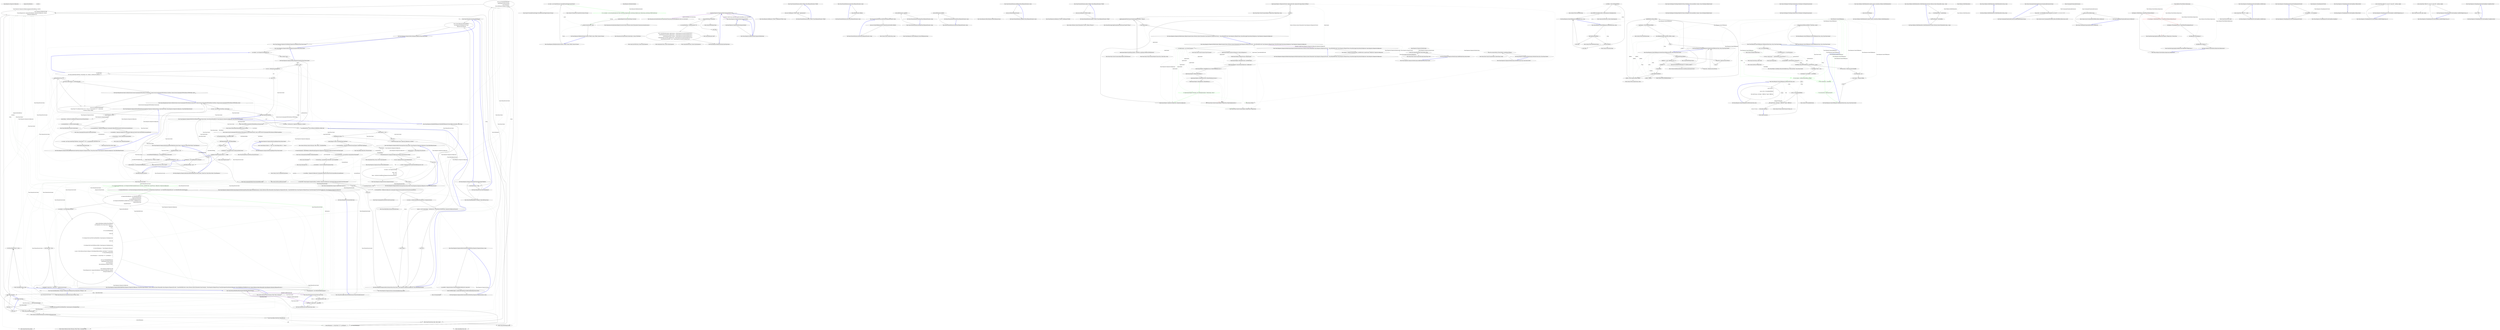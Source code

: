 digraph  {
m0_36 [cluster="string.IsNullOrEmpty(string)", file="BrowserContext.cs", label="Entry string.IsNullOrEmpty(string)", span="0-0"];
m0_147 [cluster="Nancy.Diagnostics.DiagnosticsSession.GenerateRandomSalt()", file="BrowserContext.cs", label="Entry Nancy.Diagnostics.DiagnosticsSession.GenerateRandomSalt()", span="15-15"];
m0_63 [cluster="Nancy.Diagnostics.DiagnosticsHook.ExecuteDiagnostics(Nancy.NancyContext, Nancy.Routing.IRouteResolver, Nancy.Diagnostics.DiagnosticsConfiguration, Nancy.DefaultObjectSerializer)", file="BrowserContext.cs", label="ExecuteRoutePreReq(ctx, resolveResultPreReq)", span="118-118"];
m0_64 [cluster="Nancy.Diagnostics.DiagnosticsHook.ExecuteDiagnostics(Nancy.NancyContext, Nancy.Routing.IRouteResolver, Nancy.Diagnostics.DiagnosticsConfiguration, Nancy.DefaultObjectSerializer)", file="BrowserContext.cs", label="ctx.Response == null", span="120-120"];
m0_65 [cluster="Nancy.Diagnostics.DiagnosticsHook.ExecuteDiagnostics(Nancy.NancyContext, Nancy.Routing.IRouteResolver, Nancy.Diagnostics.DiagnosticsConfiguration, Nancy.DefaultObjectSerializer)", file="BrowserContext.cs", label="ctx.Response = resolveResult.Item1.Invoke(resolveResult.Item2)", span="122-122"];
m0_80 [cluster="string.ToUpperInvariant()", file="BrowserContext.cs", label="Entry string.ToUpperInvariant()", span="0-0"];
m0_45 [cluster="Nancy.Diagnostics.DiagnosticsHook.Disable(Nancy.Bootstrapper.IPipelines)", file="BrowserContext.cs", label="Exit Nancy.Diagnostics.DiagnosticsHook.Disable(Nancy.Bootstrapper.IPipelines)", span="79-79"];
m0_46 [cluster="Nancy.NamedPipelineBase<TDelegate>.RemoveByName(string)", file="BrowserContext.cs", label="Entry Nancy.NamedPipelineBase<TDelegate>.RemoveByName(string)", span="196-196"];
m0_47 [cluster="Nancy.Diagnostics.DiagnosticsHook.GetDiagnosticsHelpView(Nancy.NancyContext)", file="BrowserContext.cs", label="return (StaticConfiguration.IsRunningDebug)\r\n                       ? new DiagnosticsViewRenderer(ctx)[''help'']\r\n                       : HttpStatusCode.NotFound;", span="86-88"];
m0_125 [cluster="Nancy.Cryptography.Base64Helpers.GetBase64Length(int)", file="BrowserContext.cs", label="Entry Nancy.Cryptography.Base64Helpers.GetBase64Length(int)", span="11-11"];
m0_10 [cluster="Nancy.Testing.BrowserContext.Body(string)", file="BrowserContext.cs", label="Exit Nancy.Testing.BrowserContext.Body(string)", span="75-75"];
m0_131 [cluster="Nancy.DefaultObjectSerializer.Deserialize(string)", file="BrowserContext.cs", label="Entry Nancy.DefaultObjectSerializer.Deserialize(string)", span="38-38"];
m0_51 [cluster="Nancy.Diagnostics.DiagnosticsHook.GetDiagnosticsLoginView(Nancy.NancyContext)", file="BrowserContext.cs", label="var renderer = new DiagnosticsViewRenderer(ctx)", span="93-93"];
m0_56 [cluster="Nancy.Diagnostics.DiagnosticsHook.ExecuteDiagnostics(Nancy.NancyContext, Nancy.Routing.IRouteResolver, Nancy.Diagnostics.DiagnosticsConfiguration, Nancy.DefaultObjectSerializer)", file="BrowserContext.cs", label="var view = GetDiagnosticsLoginView(ctx)", span="104-104"];
m0_55 [cluster="Nancy.Diagnostics.DiagnosticsHook.ExecuteDiagnostics(Nancy.NancyContext, Nancy.Routing.IRouteResolver, Nancy.Diagnostics.DiagnosticsConfiguration, Nancy.DefaultObjectSerializer)", file="BrowserContext.cs", label="session == null", span="102-102"];
m0_53 [cluster="Nancy.Diagnostics.DiagnosticsHook.GetDiagnosticsLoginView(Nancy.NancyContext)", file="BrowserContext.cs", label="Exit Nancy.Diagnostics.DiagnosticsHook.GetDiagnosticsLoginView(Nancy.NancyContext)", span="91-91"];
m0_54 [cluster="Nancy.Diagnostics.DiagnosticsHook.ExecuteDiagnostics(Nancy.NancyContext, Nancy.Routing.IRouteResolver, Nancy.Diagnostics.DiagnosticsConfiguration, Nancy.DefaultObjectSerializer)", file="BrowserContext.cs", label="var session = GetSession(ctx, diagnosticsConfiguration, serializer)", span="100-100"];
m0_52 [cluster="Nancy.Diagnostics.DiagnosticsHook.GetDiagnosticsLoginView(Nancy.NancyContext)", file="BrowserContext.cs", label="return renderer[''login''];", span="95-95"];
m0_57 [cluster="Nancy.Diagnostics.DiagnosticsHook.ExecuteDiagnostics(Nancy.NancyContext, Nancy.Routing.IRouteResolver, Nancy.Diagnostics.DiagnosticsConfiguration, Nancy.DefaultObjectSerializer)", file="BrowserContext.cs", label="view.AddCookie(\r\n                    new NancyCookie(DiagsCookieName, String.Empty, true) { Expires = DateTime.Now.AddDays(-1) })", span="106-107"];
m0_66 [cluster="Nancy.Diagnostics.DiagnosticsHook.ExecuteDiagnostics(Nancy.NancyContext, Nancy.Routing.IRouteResolver, Nancy.Diagnostics.DiagnosticsConfiguration, Nancy.DefaultObjectSerializer)", file="BrowserContext.cs", label="ctx.Request.Method.ToUpperInvariant() == ''HEAD''", span="125-125"];
m0_17 [cluster="Nancy.Testing.BrowserContext.Body(System.IO.Stream, string)", file="BrowserContext.cs", label="this.Values.Body = body", span="98-98"];
m0_18 [cluster="Nancy.Testing.BrowserContext.Body(System.IO.Stream, string)", file="BrowserContext.cs", label="this.Header(''Content-Type'', contentType ?? ''application/octet-stream'')", span="99-99"];
m0_33 [cluster="Nancy.Testing.BrowserContext.Header(string, string)", file="BrowserContext.cs", label="this.Values.Headers[name] = values", span="136-136"];
m0_62 [cluster="Nancy.Diagnostics.DiagnosticsHook.ExecuteDiagnostics(Nancy.NancyContext, Nancy.Routing.IRouteResolver, Nancy.Diagnostics.DiagnosticsConfiguration, Nancy.DefaultObjectSerializer)", file="BrowserContext.cs", label="var resolveResultPostReq = resolveResult.Item4", span="117-117"];
m0_76 [cluster="Nancy.Testing.BrowserContext.Certificate(System.Security.Cryptography.X509Certificates.StoreLocation, System.Security.Cryptography.X509Certificates.StoreName, System.Security.Cryptography.X509Certificates.X509FindType, object)", file="BrowserContext.cs", label="this.Values.ClientCertificate = certificatesFound[0]", span="237-237"];
m0_15 [cluster="Nancy.Routing.DefaultRoutePatternMatcher.DefaultRoutePatternMatcher()", file="BrowserContext.cs", label="Entry Nancy.Routing.DefaultRoutePatternMatcher.DefaultRoutePatternMatcher()", span="13-13"];
m0_29 [cluster="lambda expression", file="BrowserContext.cs", label="resourceNamespace += string.Format(''.{0}'', path.Replace('\\', '.'))", span="64-64"];
m0_30 [cluster="lambda expression", file="BrowserContext.cs", label="return new EmbeddedFileResponse(\r\n                                typeof(DiagnosticsHook).Assembly,\r\n                                resourceNamespace,\r\n                                Path.GetFileName(ctx.Request.Url.Path));", span="67-70"];
m0_31 [cluster="lambda expression", file="BrowserContext.cs", label="return diagnosticsConfiguration.Valid\r\n                                   ? ExecuteDiagnostics(ctx, diagnosticsRouteResolver, diagnosticsConfiguration, serializer)\r\n                                   : GetDiagnosticsHelpView(ctx);", span="73-75"];
m0_32 [cluster="lambda expression", file="BrowserContext.cs", label="Exit lambda expression", span="45-76"];
m0_34 [cluster="string.Replace(string, string)", file="BrowserContext.cs", label="Entry string.Replace(string, string)", span="0-0"];
m0_43 [cluster="Nancy.Testing.BrowserContext.HttpsRequest()", file="BrowserContext.cs", label="this.Values.Protocol = ''https''", span="152-152"];
m0_44 [cluster="Nancy.Testing.BrowserContext.HttpsRequest()", file="BrowserContext.cs", label="Exit Nancy.Testing.BrowserContext.HttpsRequest()", span="150-150"];
m0_58 [cluster="Nancy.Diagnostics.DiagnosticsHook.ExecuteDiagnostics(Nancy.NancyContext, Nancy.Routing.IRouteResolver, Nancy.Diagnostics.DiagnosticsConfiguration, Nancy.DefaultObjectSerializer)", file="BrowserContext.cs", label="return view;", span="109-109"];
m0_78 [cluster="Nancy.Diagnostics.DiagnosticsHook.ExecuteRoutePreReq(Nancy.NancyContext, System.Func<Nancy.NancyContext, Nancy.Response>)", file="BrowserContext.cs", label="Entry Nancy.Diagnostics.DiagnosticsHook.ExecuteRoutePreReq(Nancy.NancyContext, System.Func<Nancy.NancyContext, Nancy.Response>)", span="236-236"];
m0_0 [cluster="Nancy.Diagnostics.DiagnosticsHook.Enable(Nancy.Diagnostics.DiagnosticsConfiguration, Nancy.Bootstrapper.IPipelines, System.Collections.Generic.IEnumerable<Nancy.Diagnostics.IDiagnosticsProvider>, Nancy.IRootPathProvider, System.Collections.Generic.IEnumerable<Nancy.ISerializer>, Nancy.Diagnostics.IRequestTracing, Nancy.Bootstrapper.NancyInternalConfiguration, Nancy.ModelBinding.IModelBinderLocator, System.Collections.Generic.IEnumerable<Nancy.Responses.Negotiation.IResponseProcessor>)", file="BrowserContext.cs", label="Entry Nancy.Diagnostics.DiagnosticsHook.Enable(Nancy.Diagnostics.DiagnosticsConfiguration, Nancy.Bootstrapper.IPipelines, System.Collections.Generic.IEnumerable<Nancy.Diagnostics.IDiagnosticsProvider>, Nancy.IRootPathProvider, System.Collections.Generic.IEnumerable<Nancy.ISerializer>, Nancy.Diagnostics.IRequestTracing, Nancy.Bootstrapper.NancyInternalConfiguration, Nancy.ModelBinding.IModelBinderLocator, System.Collections.Generic.IEnumerable<Nancy.Responses.Negotiation.IResponseProcessor>)", span="26-26"];
m0_2 [cluster="Nancy.Diagnostics.DiagnosticsHook.Enable(Nancy.Diagnostics.DiagnosticsConfiguration, Nancy.Bootstrapper.IPipelines, System.Collections.Generic.IEnumerable<Nancy.Diagnostics.IDiagnosticsProvider>, Nancy.IRootPathProvider, System.Collections.Generic.IEnumerable<Nancy.ISerializer>, Nancy.Diagnostics.IRequestTracing, Nancy.Bootstrapper.NancyInternalConfiguration, Nancy.ModelBinding.IModelBinderLocator, System.Collections.Generic.IEnumerable<Nancy.Responses.Negotiation.IResponseProcessor>)", color=green, community=0, file="BrowserContext.cs", label="19: var diagnosticsModuleCatalog = new DiagnosticsModuleCatalog(keyGenerator, providers, rootPathProvider, requestTracing, configuration, diagnosticsConfiguration)", span="29-29"];
m0_1 [cluster="Nancy.Diagnostics.DiagnosticsHook.Enable(Nancy.Diagnostics.DiagnosticsConfiguration, Nancy.Bootstrapper.IPipelines, System.Collections.Generic.IEnumerable<Nancy.Diagnostics.IDiagnosticsProvider>, Nancy.IRootPathProvider, System.Collections.Generic.IEnumerable<Nancy.ISerializer>, Nancy.Diagnostics.IRequestTracing, Nancy.Bootstrapper.NancyInternalConfiguration, Nancy.ModelBinding.IModelBinderLocator, System.Collections.Generic.IEnumerable<Nancy.Responses.Negotiation.IResponseProcessor>)", file="BrowserContext.cs", label="var keyGenerator = new DefaultModuleKeyGenerator()", span="28-28"];
m0_3 [cluster="Nancy.Diagnostics.DiagnosticsHook.Enable(Nancy.Diagnostics.DiagnosticsConfiguration, Nancy.Bootstrapper.IPipelines, System.Collections.Generic.IEnumerable<Nancy.Diagnostics.IDiagnosticsProvider>, Nancy.IRootPathProvider, System.Collections.Generic.IEnumerable<Nancy.ISerializer>, Nancy.Diagnostics.IRequestTracing, Nancy.Bootstrapper.NancyInternalConfiguration, Nancy.ModelBinding.IModelBinderLocator, System.Collections.Generic.IEnumerable<Nancy.Responses.Negotiation.IResponseProcessor>)", file="BrowserContext.cs", label="var diagnosticsRouteCache = new RouteCache(diagnosticsModuleCatalog, keyGenerator, new DefaultNancyContextFactory(), new DefaultRouteSegmentExtractor(), new DefaultRouteDescriptionProvider())", span="31-31"];
m0_4 [cluster="Nancy.Diagnostics.DiagnosticsHook.Enable(Nancy.Diagnostics.DiagnosticsConfiguration, Nancy.Bootstrapper.IPipelines, System.Collections.Generic.IEnumerable<Nancy.Diagnostics.IDiagnosticsProvider>, Nancy.IRootPathProvider, System.Collections.Generic.IEnumerable<Nancy.ISerializer>, Nancy.Diagnostics.IRequestTracing, Nancy.Bootstrapper.NancyInternalConfiguration, Nancy.ModelBinding.IModelBinderLocator, System.Collections.Generic.IEnumerable<Nancy.Responses.Negotiation.IResponseProcessor>)", file="BrowserContext.cs", label="var diagnosticsRouteResolver = new DefaultRouteResolver(\r\n                diagnosticsModuleCatalog,\r\n                new DefaultRoutePatternMatcher(),\r\n                new DiagnosticsModuleBuilder(rootPathProvider, serializers, modelBinderLocator),\r\n                diagnosticsRouteCache,\r\n                responseProcessors)", span="33-38"];
m0_5 [cluster="Nancy.Diagnostics.DiagnosticsHook.Enable(Nancy.Diagnostics.DiagnosticsConfiguration, Nancy.Bootstrapper.IPipelines, System.Collections.Generic.IEnumerable<Nancy.Diagnostics.IDiagnosticsProvider>, Nancy.IRootPathProvider, System.Collections.Generic.IEnumerable<Nancy.ISerializer>, Nancy.Diagnostics.IRequestTracing, Nancy.Bootstrapper.NancyInternalConfiguration, Nancy.ModelBinding.IModelBinderLocator, System.Collections.Generic.IEnumerable<Nancy.Responses.Negotiation.IResponseProcessor>)", file="BrowserContext.cs", label="var serializer = new DefaultObjectSerializer()", span="40-40"];
m0_6 [cluster="Nancy.Diagnostics.DiagnosticsHook.Enable(Nancy.Diagnostics.DiagnosticsConfiguration, Nancy.Bootstrapper.IPipelines, System.Collections.Generic.IEnumerable<Nancy.Diagnostics.IDiagnosticsProvider>, Nancy.IRootPathProvider, System.Collections.Generic.IEnumerable<Nancy.ISerializer>, Nancy.Diagnostics.IRequestTracing, Nancy.Bootstrapper.NancyInternalConfiguration, Nancy.ModelBinding.IModelBinderLocator, System.Collections.Generic.IEnumerable<Nancy.Responses.Negotiation.IResponseProcessor>)", file="BrowserContext.cs", label="pipelines.BeforeRequest.AddItemToStartOfPipeline(\r\n                new PipelineItem<Func<NancyContext, Response>>(\r\n                    PipelineKey,\r\n                    ctx =>\r\n                    {\r\n                        if (!ctx.ControlPanelEnabled)\r\n                        {\r\n                            return null;\r\n                        }\r\n\r\n                        if (!ctx.Request.Path.StartsWith(ControlPanelPrefix, StringComparison.OrdinalIgnoreCase))\r\n                        {\r\n                            return null;\r\n                        }\r\n\r\n                        if (ctx.Request.Path.StartsWith(ResourcePrefix, StringComparison.OrdinalIgnoreCase))\r\n                        {\r\n                            var resourceNamespace = ''Nancy.Diagnostics.Resources'';\r\n\r\n                            var path = Path.GetDirectoryName(ctx.Request.Url.Path.Replace(ResourcePrefix, string.Empty)) ?? string.Empty;\r\n                            if (!string.IsNullOrEmpty(path))\r\n                            {\r\n                                resourceNamespace += string.Format(''.{0}'', path.Replace('\\', '.'));\r\n                            }\r\n\r\n                            return new EmbeddedFileResponse(\r\n                                typeof(DiagnosticsHook).Assembly,\r\n                                resourceNamespace,\r\n                                Path.GetFileName(ctx.Request.Url.Path));\r\n                        }\r\n\r\n                        return diagnosticsConfiguration.Valid\r\n                                   ? ExecuteDiagnostics(ctx, diagnosticsRouteResolver, diagnosticsConfiguration, serializer)\r\n                                   : GetDiagnosticsHelpView(ctx);\r\n                    }))", span="42-76"];
m0_48 [cluster="Nancy.Diagnostics.DiagnosticsHook.GetDiagnosticsHelpView(Nancy.NancyContext)", file="BrowserContext.cs", label="Exit Nancy.Diagnostics.DiagnosticsHook.GetDiagnosticsHelpView(Nancy.NancyContext)", span="84-84"];
m0_49 [cluster="Nancy.Diagnostics.DiagnosticsViewRenderer.DiagnosticsViewRenderer(Nancy.NancyContext)", file="BrowserContext.cs", label="Entry Nancy.Diagnostics.DiagnosticsViewRenderer.DiagnosticsViewRenderer(Nancy.NancyContext)", span="15-15"];
m0_50 [cluster="Nancy.Diagnostics.DiagnosticsHook.GetDiagnosticsLoginView(Nancy.NancyContext)", file="BrowserContext.cs", label="Entry Nancy.Diagnostics.DiagnosticsHook.GetDiagnosticsLoginView(Nancy.NancyContext)", span="91-91"];
m0_42 [cluster="Nancy.Testing.BrowserContext.HttpsRequest()", file="BrowserContext.cs", label="Entry Nancy.Testing.BrowserContext.HttpsRequest()", span="150-150"];
m0_67 [cluster="Nancy.Diagnostics.DiagnosticsHook.ExecuteDiagnostics(Nancy.NancyContext, Nancy.Routing.IRouteResolver, Nancy.Diagnostics.DiagnosticsConfiguration, Nancy.DefaultObjectSerializer)", file="BrowserContext.cs", label="ctx.Response = new HeadResponse(ctx.Response)", span="127-127"];
m0_68 [cluster="Nancy.Diagnostics.DiagnosticsHook.ExecuteDiagnostics(Nancy.NancyContext, Nancy.Routing.IRouteResolver, Nancy.Diagnostics.DiagnosticsConfiguration, Nancy.DefaultObjectSerializer)", file="BrowserContext.cs", label="resolveResultPostReq != null", span="130-130"];
m0_69 [cluster="Nancy.Diagnostics.DiagnosticsHook.ExecuteDiagnostics(Nancy.NancyContext, Nancy.Routing.IRouteResolver, Nancy.Diagnostics.DiagnosticsConfiguration, Nancy.DefaultObjectSerializer)", file="BrowserContext.cs", label="resolveResultPostReq.Invoke(ctx)", span="132-132"];
m0_7 [cluster="System.Collections.Generic.Dictionary<TKey, TValue>.Dictionary()", file="BrowserContext.cs", label="Entry System.Collections.Generic.Dictionary<TKey, TValue>.Dictionary()", span="0-0"];
m0_79 [cluster="Nancy.Routing.Route.Invoke(Nancy.DynamicDictionary)", file="BrowserContext.cs", label="Entry Nancy.Routing.Route.Invoke(Nancy.DynamicDictionary)", span="54-54"];
m0_20 [cluster="lambda expression", file="BrowserContext.cs", label="Entry lambda expression", span="45-76"];
m0_21 [cluster="lambda expression", file="BrowserContext.cs", label="!ctx.ControlPanelEnabled", span="47-47"];
m0_23 [cluster="lambda expression", file="BrowserContext.cs", label="!ctx.Request.Path.StartsWith(ControlPanelPrefix, StringComparison.OrdinalIgnoreCase)", span="52-52"];
m0_22 [cluster="lambda expression", file="BrowserContext.cs", label="return null;", span="49-49"];
m0_24 [cluster="lambda expression", file="BrowserContext.cs", label="return null;", span="54-54"];
m0_40 [cluster="Nancy.Testing.BrowserContext.HttpRequest()", file="BrowserContext.cs", label="this.Values.Protocol = ''http''", span="144-144"];
m0_39 [cluster="Nancy.Responses.EmbeddedFileResponse.EmbeddedFileResponse(System.Reflection.Assembly, string, string)", file="BrowserContext.cs", label="Entry Nancy.Responses.EmbeddedFileResponse.EmbeddedFileResponse(System.Reflection.Assembly, string, string)", span="18-18"];
m0_41 [cluster="Nancy.Diagnostics.DiagnosticsHook.ExecuteDiagnostics(Nancy.NancyContext, Nancy.Routing.IRouteResolver, Nancy.Diagnostics.DiagnosticsConfiguration, Nancy.DefaultObjectSerializer)", file="BrowserContext.cs", label="Entry Nancy.Diagnostics.DiagnosticsHook.ExecuteDiagnostics(Nancy.NancyContext, Nancy.Routing.IRouteResolver, Nancy.Diagnostics.DiagnosticsConfiguration, Nancy.DefaultObjectSerializer)", span="98-98"];
m0_124 [cluster="Nancy.Helpers.HttpUtility.UrlDecode(string)", file="BrowserContext.cs", label="Entry Nancy.Helpers.HttpUtility.UrlDecode(string)", span="103-103"];
m0_157 [cluster="System.Func<T, TResult>.Invoke(T)", file="BrowserContext.cs", label="Entry System.Func<T, TResult>.Invoke(T)", span="0-0"];
m0_75 [cluster="Nancy.Testing.BrowserContext.Certificate(System.Security.Cryptography.X509Certificates.StoreLocation, System.Security.Cryptography.X509Certificates.StoreName, System.Security.Cryptography.X509Certificates.X509FindType, object)", file="BrowserContext.cs", label="throw new InvalidOperationException(\r\n                    String.Format(''No certificates found in {0} {1} with a {2} that looks like \''{3}\'''', storeLocation,\r\n                                  storeName, findType, findBy));", span="232-234"];
m0_97 [cluster="Nancy.Cryptography.IHmacProvider.GenerateHmac(string)", file="BrowserContext.cs", label="Entry Nancy.Cryptography.IHmacProvider.GenerateHmac(string)", span="17-17"];
m0_16 [cluster="Nancy.Testing.BrowserContext.Body(System.IO.Stream, string)", file="BrowserContext.cs", label="Entry Nancy.Testing.BrowserContext.Body(System.IO.Stream, string)", span="96-96"];
m0_25 [cluster="string.IsNullOrEmpty(string)", file="BrowserContext.cs", label="Entry string.IsNullOrEmpty(string)", span="0-0"];
m0_27 [cluster="Nancy.Helpers.HttpUtility.UrlEncode(string)", file="BrowserContext.cs", label="Entry Nancy.Helpers.HttpUtility.UrlEncode(string)", span="378-378"];
m0_26 [cluster="System.InvalidOperationException.InvalidOperationException(string)", file="BrowserContext.cs", label="Entry System.InvalidOperationException.InvalidOperationException(string)", span="0-0"];
m0_28 [cluster="string.Format(string, object, object, object)", file="BrowserContext.cs", label="Entry string.Format(string, object, object, object)", span="0-0"];
m0_38 [cluster="string.Format(string, object)", file="BrowserContext.cs", label="Entry string.Format(string, object)", span="0-0"];
m0_121 [cluster="Nancy.Diagnostics.DiagnosticsHook.IsLoginRequest(Nancy.NancyContext)", file="BrowserContext.cs", label="Entry Nancy.Diagnostics.DiagnosticsHook.IsLoginRequest(Nancy.NancyContext)", span="230-230"];
m0_149 [cluster="Nancy.Diagnostics.DiagnosticsHook.IsLoginRequest(Nancy.NancyContext)", file="BrowserContext.cs", label="return context.Request.Method == ''POST'' && context.Request.Path == ''/_Nancy/'';", span="233-233"];
m0_150 [cluster="Nancy.Diagnostics.DiagnosticsHook.IsLoginRequest(Nancy.NancyContext)", file="BrowserContext.cs", label="Exit Nancy.Diagnostics.DiagnosticsHook.IsLoginRequest(Nancy.NancyContext)", span="230-230"];
m0_37 [cluster="string.Replace(char, char)", file="BrowserContext.cs", label="Entry string.Replace(char, char)", span="0-0"];
m0_8 [cluster="Nancy.Bootstrapper.DefaultModuleKeyGenerator.DefaultModuleKeyGenerator()", file="BrowserContext.cs", label="Entry Nancy.Bootstrapper.DefaultModuleKeyGenerator.DefaultModuleKeyGenerator()", span="7-7"];
m0_9 [cluster="Nancy.Diagnostics.DiagnosticsModuleCatalog.DiagnosticsModuleCatalog(Nancy.Bootstrapper.IModuleKeyGenerator, System.Collections.Generic.IEnumerable<Nancy.Diagnostics.IDiagnosticsProvider>, Nancy.IRootPathProvider, Nancy.Diagnostics.IRequestTracing, Nancy.Bootstrapper.NancyInternalConfiguration, Nancy.Diagnostics.DiagnosticsConfiguration)", file="BrowserContext.cs", label="Entry Nancy.Diagnostics.DiagnosticsModuleCatalog.DiagnosticsModuleCatalog(Nancy.Bootstrapper.IModuleKeyGenerator, System.Collections.Generic.IEnumerable<Nancy.Diagnostics.IDiagnosticsProvider>, Nancy.IRootPathProvider, Nancy.Diagnostics.IRequestTracing, Nancy.Bootstrapper.NancyInternalConfiguration, Nancy.Diagnostics.DiagnosticsConfiguration)", span="13-13"];
m0_126 [cluster="string.Substring(int)", file="BrowserContext.cs", label="Entry string.Substring(int)", span="0-0"];
m0_77 [cluster="Nancy.Testing.BrowserContext.Certificate(System.Security.Cryptography.X509Certificates.StoreLocation, System.Security.Cryptography.X509Certificates.StoreName, System.Security.Cryptography.X509Certificates.X509FindType, object)", file="BrowserContext.cs", label="Exit Nancy.Testing.BrowserContext.Certificate(System.Security.Cryptography.X509Certificates.StoreLocation, System.Security.Cryptography.X509Certificates.StoreName, System.Security.Cryptography.X509Certificates.X509FindType, object)", span="223-223"];
m0_19 [cluster="Nancy.NamedPipelineBase<TDelegate>.AddItemToStartOfPipeline(Nancy.PipelineItem<TDelegate>, bool)", file="BrowserContext.cs", label="Entry Nancy.NamedPipelineBase<TDelegate>.AddItemToStartOfPipeline(Nancy.PipelineItem<TDelegate>, bool)", span="58-58"];
m0_73 [cluster="Nancy.Testing.BrowserContext.Certificate(System.Security.Cryptography.X509Certificates.StoreLocation, System.Security.Cryptography.X509Certificates.StoreName, System.Security.Cryptography.X509Certificates.X509FindType, object)", file="BrowserContext.cs", label="var certificatesFound = store.Certificates.Find(findType, findBy, false)", span="228-228"];
m0_100 [cluster="Nancy.Diagnostics.DiagnosticsHook.GetSession(Nancy.NancyContext, Nancy.Diagnostics.DiagnosticsConfiguration, Nancy.DefaultObjectSerializer)", file="BrowserContext.cs", label="context.Request == null", span="162-162"];
m0_102 [cluster="Nancy.Diagnostics.DiagnosticsHook.GetSession(Nancy.NancyContext, Nancy.Diagnostics.DiagnosticsConfiguration, Nancy.DefaultObjectSerializer)", file="BrowserContext.cs", label="IsLoginRequest(context)", span="167-167"];
m0_103 [cluster="Nancy.Diagnostics.DiagnosticsHook.GetSession(Nancy.NancyContext, Nancy.Diagnostics.DiagnosticsConfiguration, Nancy.DefaultObjectSerializer)", file="BrowserContext.cs", label="return ProcessLogin(context, diagnosticsConfiguration, serializer);", span="169-169"];
m0_104 [cluster="Nancy.Diagnostics.DiagnosticsHook.GetSession(Nancy.NancyContext, Nancy.Diagnostics.DiagnosticsConfiguration, Nancy.DefaultObjectSerializer)", file="BrowserContext.cs", label="!context.Request.Cookies.ContainsKey(DiagsCookieName)", span="172-172"];
m0_106 [cluster="Nancy.Diagnostics.DiagnosticsHook.GetSession(Nancy.NancyContext, Nancy.Diagnostics.DiagnosticsConfiguration, Nancy.DefaultObjectSerializer)", file="BrowserContext.cs", label="var encryptedValue = HttpUtility.UrlDecode(context.Request.Cookies[DiagsCookieName])", span="177-177"];
m0_107 [cluster="Nancy.Diagnostics.DiagnosticsHook.GetSession(Nancy.NancyContext, Nancy.Diagnostics.DiagnosticsConfiguration, Nancy.DefaultObjectSerializer)", file="BrowserContext.cs", label="var hmacStringLength = Base64Helpers.GetBase64Length(diagnosticsConfiguration.CryptographyConfiguration.HmacProvider.HmacLength)", span="178-178"];
m0_111 [cluster="Nancy.Diagnostics.DiagnosticsHook.GetSession(Nancy.NancyContext, Nancy.Diagnostics.DiagnosticsConfiguration, Nancy.DefaultObjectSerializer)", file="BrowserContext.cs", label="var newHmac = diagnosticsConfiguration.CryptographyConfiguration.HmacProvider.GenerateHmac(encryptedSession)", span="183-183"];
m0_112 [cluster="Nancy.Diagnostics.DiagnosticsHook.GetSession(Nancy.NancyContext, Nancy.Diagnostics.DiagnosticsConfiguration, Nancy.DefaultObjectSerializer)", file="BrowserContext.cs", label="var hmacValid = HmacComparer.Compare(newHmac, hmacBytes, diagnosticsConfiguration.CryptographyConfiguration.HmacProvider.HmacLength)", span="184-184"];
m0_115 [cluster="Nancy.Diagnostics.DiagnosticsHook.GetSession(Nancy.NancyContext, Nancy.Diagnostics.DiagnosticsConfiguration, Nancy.DefaultObjectSerializer)", file="BrowserContext.cs", label="var decryptedValue = diagnosticsConfiguration.CryptographyConfiguration.EncryptionProvider.Decrypt(encryptedSession)", span="191-191"];
m0_116 [cluster="Nancy.Diagnostics.DiagnosticsHook.GetSession(Nancy.NancyContext, Nancy.Diagnostics.DiagnosticsConfiguration, Nancy.DefaultObjectSerializer)", file="BrowserContext.cs", label="var session = serializer.Deserialize(decryptedValue) as DiagnosticsSession", span="192-192"];
m0_117 [cluster="Nancy.Diagnostics.DiagnosticsHook.GetSession(Nancy.NancyContext, Nancy.Diagnostics.DiagnosticsConfiguration, Nancy.DefaultObjectSerializer)", file="BrowserContext.cs", label="session == null || session.Expiry < DateTime.Now || !SessionPasswordValid(session, diagnosticsConfiguration.Password)", span="194-194"];
m0_101 [cluster="Nancy.Diagnostics.DiagnosticsHook.GetSession(Nancy.NancyContext, Nancy.Diagnostics.DiagnosticsConfiguration, Nancy.DefaultObjectSerializer)", file="BrowserContext.cs", label="return null;", span="164-164"];
m0_105 [cluster="Nancy.Diagnostics.DiagnosticsHook.GetSession(Nancy.NancyContext, Nancy.Diagnostics.DiagnosticsConfiguration, Nancy.DefaultObjectSerializer)", file="BrowserContext.cs", label="return null;", span="174-174"];
m0_108 [cluster="Nancy.Diagnostics.DiagnosticsHook.GetSession(Nancy.NancyContext, Nancy.Diagnostics.DiagnosticsConfiguration, Nancy.DefaultObjectSerializer)", file="BrowserContext.cs", label="var encryptedSession = encryptedValue.Substring(hmacStringLength)", span="179-179"];
m0_109 [cluster="Nancy.Diagnostics.DiagnosticsHook.GetSession(Nancy.NancyContext, Nancy.Diagnostics.DiagnosticsConfiguration, Nancy.DefaultObjectSerializer)", file="BrowserContext.cs", label="var hmacString = encryptedValue.Substring(0, hmacStringLength)", span="180-180"];
m0_110 [cluster="Nancy.Diagnostics.DiagnosticsHook.GetSession(Nancy.NancyContext, Nancy.Diagnostics.DiagnosticsConfiguration, Nancy.DefaultObjectSerializer)", file="BrowserContext.cs", label="var hmacBytes = Convert.FromBase64String(hmacString)", span="182-182"];
m0_113 [cluster="Nancy.Diagnostics.DiagnosticsHook.GetSession(Nancy.NancyContext, Nancy.Diagnostics.DiagnosticsConfiguration, Nancy.DefaultObjectSerializer)", file="BrowserContext.cs", label="!hmacValid", span="186-186"];
m0_114 [cluster="Nancy.Diagnostics.DiagnosticsHook.GetSession(Nancy.NancyContext, Nancy.Diagnostics.DiagnosticsConfiguration, Nancy.DefaultObjectSerializer)", file="BrowserContext.cs", label="return null;", span="188-188"];
m0_119 [cluster="Nancy.Diagnostics.DiagnosticsHook.GetSession(Nancy.NancyContext, Nancy.Diagnostics.DiagnosticsConfiguration, Nancy.DefaultObjectSerializer)", file="BrowserContext.cs", label="return session;", span="199-199"];
m0_118 [cluster="Nancy.Diagnostics.DiagnosticsHook.GetSession(Nancy.NancyContext, Nancy.Diagnostics.DiagnosticsConfiguration, Nancy.DefaultObjectSerializer)", file="BrowserContext.cs", label="return null;", span="196-196"];
m0_120 [cluster="Nancy.Diagnostics.DiagnosticsHook.GetSession(Nancy.NancyContext, Nancy.Diagnostics.DiagnosticsConfiguration, Nancy.DefaultObjectSerializer)", file="BrowserContext.cs", label="Exit Nancy.Diagnostics.DiagnosticsHook.GetSession(Nancy.NancyContext, Nancy.Diagnostics.DiagnosticsConfiguration, Nancy.DefaultObjectSerializer)", span="160-160"];
m0_94 [cluster="System.DateTime.AddMinutes(double)", file="BrowserContext.cs", label="Entry System.DateTime.AddMinutes(double)", span="0-0"];
m0_132 [cluster="Nancy.Diagnostics.DiagnosticsHook.SessionPasswordValid(Nancy.Diagnostics.DiagnosticsSession, string)", file="BrowserContext.cs", label="Entry Nancy.Diagnostics.DiagnosticsHook.SessionPasswordValid(Nancy.Diagnostics.DiagnosticsSession, string)", span="202-202"];
m0_133 [cluster="Nancy.Diagnostics.DiagnosticsHook.SessionPasswordValid(Nancy.Diagnostics.DiagnosticsSession, string)", file="BrowserContext.cs", label="var newHash = DiagnosticsSession.GenerateSaltedHash(realPassword, session.Salt)", span="204-204"];
m0_134 [cluster="Nancy.Diagnostics.DiagnosticsHook.SessionPasswordValid(Nancy.Diagnostics.DiagnosticsSession, string)", file="BrowserContext.cs", label="return (newHash.Length == session.Hash.Length && newHash.SequenceEqual(session.Hash));", span="206-206"];
m0_135 [cluster="Nancy.Diagnostics.DiagnosticsHook.SessionPasswordValid(Nancy.Diagnostics.DiagnosticsSession, string)", file="BrowserContext.cs", label="Exit Nancy.Diagnostics.DiagnosticsHook.SessionPasswordValid(Nancy.Diagnostics.DiagnosticsSession, string)", span="202-202"];
m0_59 [cluster="System.Reflection.Assembly.GetManifestResourceStream(string)", file="BrowserContext.cs", label="Entry System.Reflection.Assembly.GetManifestResourceStream(string)", span="0-0"];
m0_60 [cluster="System.IO.BinaryReader.BinaryReader(System.IO.Stream)", file="BrowserContext.cs", label="Entry System.IO.BinaryReader.BinaryReader(System.IO.Stream)", span="0-0"];
m0_70 [cluster="Nancy.Testing.BrowserContext.Certificate(System.Security.Cryptography.X509Certificates.StoreLocation, System.Security.Cryptography.X509Certificates.StoreName, System.Security.Cryptography.X509Certificates.X509FindType, object)", file="BrowserContext.cs", label="Entry Nancy.Testing.BrowserContext.Certificate(System.Security.Cryptography.X509Certificates.StoreLocation, System.Security.Cryptography.X509Certificates.StoreName, System.Security.Cryptography.X509Certificates.X509FindType, object)", span="223-223"];
m0_71 [cluster="Nancy.Testing.BrowserContext.Certificate(System.Security.Cryptography.X509Certificates.StoreLocation, System.Security.Cryptography.X509Certificates.StoreName, System.Security.Cryptography.X509Certificates.X509FindType, object)", file="BrowserContext.cs", label="var store = new X509Store(storeName, storeLocation)", span="225-225"];
m0_61 [cluster="System.Security.Cryptography.X509Certificates.X509Certificate2.X509Certificate2(byte[], string, System.Security.Cryptography.X509Certificates.X509KeyStorageFlags)", file="BrowserContext.cs", label="Entry System.Security.Cryptography.X509Certificates.X509Certificate2.X509Certificate2(byte[], string, System.Security.Cryptography.X509Certificates.X509KeyStorageFlags)", span="0-0"];
m0_72 [cluster="Nancy.Testing.BrowserContext.Certificate(System.Security.Cryptography.X509Certificates.StoreLocation, System.Security.Cryptography.X509Certificates.StoreName, System.Security.Cryptography.X509Certificates.X509FindType, object)", file="BrowserContext.cs", label="store.Open(OpenFlags.ReadOnly)", span="227-227"];
m0_81 [cluster="string.Format(string, params object[])", file="BrowserContext.cs", label="Entry string.Format(string, params object[])", span="0-0"];
m0_74 [cluster="Nancy.Testing.BrowserContext.Certificate(System.Security.Cryptography.X509Certificates.StoreLocation, System.Security.Cryptography.X509Certificates.StoreName, System.Security.Cryptography.X509Certificates.X509FindType, object)", file="BrowserContext.cs", label="certificatesFound.Count <= 0", span="230-230"];
m0_35 [cluster="System.Collections.Generic.IDictionary<TKey, TValue>.ContainsKey(TKey)", file="BrowserContext.cs", label="Entry System.Collections.Generic.IDictionary<TKey, TValue>.ContainsKey(TKey)", span="0-0"];
m0_122 [cluster="Nancy.Diagnostics.DiagnosticsHook.ProcessLogin(Nancy.NancyContext, Nancy.Diagnostics.DiagnosticsConfiguration, Nancy.DefaultObjectSerializer)", file="BrowserContext.cs", label="Entry Nancy.Diagnostics.DiagnosticsHook.ProcessLogin(Nancy.NancyContext, Nancy.Diagnostics.DiagnosticsConfiguration, Nancy.DefaultObjectSerializer)", span="209-209"];
m0_138 [cluster="Nancy.Diagnostics.DiagnosticsHook.ProcessLogin(Nancy.NancyContext, Nancy.Diagnostics.DiagnosticsConfiguration, Nancy.DefaultObjectSerializer)", file="BrowserContext.cs", label="string password = context.Request.Form.Password", span="211-211"];
m0_139 [cluster="Nancy.Diagnostics.DiagnosticsHook.ProcessLogin(Nancy.NancyContext, Nancy.Diagnostics.DiagnosticsConfiguration, Nancy.DefaultObjectSerializer)", file="BrowserContext.cs", label="!string.Equals(password, diagnosticsConfiguration.Password, StringComparison.Ordinal)", span="213-213"];
m0_142 [cluster="Nancy.Diagnostics.DiagnosticsHook.ProcessLogin(Nancy.NancyContext, Nancy.Diagnostics.DiagnosticsConfiguration, Nancy.DefaultObjectSerializer)", file="BrowserContext.cs", label="var hash = DiagnosticsSession.GenerateSaltedHash(password, salt)", span="219-219"];
m0_140 [cluster="Nancy.Diagnostics.DiagnosticsHook.ProcessLogin(Nancy.NancyContext, Nancy.Diagnostics.DiagnosticsConfiguration, Nancy.DefaultObjectSerializer)", file="BrowserContext.cs", label="return null;", span="215-215"];
m0_141 [cluster="Nancy.Diagnostics.DiagnosticsHook.ProcessLogin(Nancy.NancyContext, Nancy.Diagnostics.DiagnosticsConfiguration, Nancy.DefaultObjectSerializer)", file="BrowserContext.cs", label="var salt = DiagnosticsSession.GenerateRandomSalt()", span="218-218"];
m0_143 [cluster="Nancy.Diagnostics.DiagnosticsHook.ProcessLogin(Nancy.NancyContext, Nancy.Diagnostics.DiagnosticsConfiguration, Nancy.DefaultObjectSerializer)", file="BrowserContext.cs", label="var session = new DiagnosticsSession\r\n            {\r\n                Hash = hash,\r\n                Salt = salt,\r\n                Expiry = DateTime.Now.AddMinutes(DiagnosticsSessionTimeoutMinutes),\r\n            }", span="220-225"];
m0_144 [cluster="Nancy.Diagnostics.DiagnosticsHook.ProcessLogin(Nancy.NancyContext, Nancy.Diagnostics.DiagnosticsConfiguration, Nancy.DefaultObjectSerializer)", file="BrowserContext.cs", label="return session;", span="227-227"];
m0_145 [cluster="Nancy.Diagnostics.DiagnosticsHook.ProcessLogin(Nancy.NancyContext, Nancy.Diagnostics.DiagnosticsConfiguration, Nancy.DefaultObjectSerializer)", file="BrowserContext.cs", label="Exit Nancy.Diagnostics.DiagnosticsHook.ProcessLogin(Nancy.NancyContext, Nancy.Diagnostics.DiagnosticsConfiguration, Nancy.DefaultObjectSerializer)", span="209-209"];
m0_82 [cluster="System.Action<T>.Invoke(T)", file="BrowserContext.cs", label="Nancy.Testing.BrowserContext", span=""];
m0_98 [cluster="System.Convert.ToBase64String(byte[])", file="BrowserContext.cs", label="Entry System.Convert.ToBase64String(byte[])", span="0-0"];
m0_148 [cluster="Nancy.Diagnostics.DiagnosticsSession.DiagnosticsSession()", file="BrowserContext.cs", label="Entry Nancy.Diagnostics.DiagnosticsSession.DiagnosticsSession()", span="7-7"];
m0_127 [cluster="string.Substring(int, int)", file="BrowserContext.cs", label="Entry string.Substring(int, int)", span="0-0"];
m0_96 [cluster="Nancy.Cryptography.IEncryptionProvider.Encrypt(string)", file="BrowserContext.cs", label="Entry Nancy.Cryptography.IEncryptionProvider.Encrypt(string)", span="12-12"];
m0_13 [cluster="Nancy.Testing.BrowserContext.Body(string, string)", file="BrowserContext.cs", label="this.Header(''Content-Type'', contentType)", span="88-88"];
m0_95 [cluster="Nancy.DefaultObjectSerializer.Serialize(object)", file="BrowserContext.cs", label="Entry Nancy.DefaultObjectSerializer.Serialize(object)", span="14-14"];
m0_123 [cluster="System.Collections.Generic.IDictionary<TKey, TValue>.ContainsKey(TKey)", file="BrowserContext.cs", label="Entry System.Collections.Generic.IDictionary<TKey, TValue>.ContainsKey(TKey)", span="0-0"];
m0_14 [cluster="Nancy.Testing.BrowserContext.Body(string, string)", file="BrowserContext.cs", label="Exit Nancy.Testing.BrowserContext.Body(string, string)", span="85-85"];
m0_99 [cluster="string.Format(string, object, object)", file="BrowserContext.cs", label="Entry string.Format(string, object, object)", span="0-0"];
m0_12 [cluster="Nancy.Testing.BrowserContext.Body(string, string)", file="BrowserContext.cs", label="this.Values.BodyString = body", span="87-87"];
m0_130 [cluster="Nancy.Cryptography.IEncryptionProvider.Decrypt(string)", file="BrowserContext.cs", label="Entry Nancy.Cryptography.IEncryptionProvider.Decrypt(string)", span="19-19"];
m0_11 [cluster="Nancy.Testing.BrowserContext.Body(string, string)", file="BrowserContext.cs", label="Entry Nancy.Testing.BrowserContext.Body(string, string)", span="85-85"];
m0_129 [cluster="Nancy.Cryptography.HmacComparer.Compare(byte[], byte[], int)", file="BrowserContext.cs", label="Entry Nancy.Cryptography.HmacComparer.Compare(byte[], byte[], int)", span="15-15"];
m0_137 [cluster="Unk.SequenceEqual", file="BrowserContext.cs", label="Entry Unk.SequenceEqual", span=""];
m0_83 [cluster="Nancy.Diagnostics.DiagnosticsHook.AddUpdateSessionCookie(Nancy.Diagnostics.DiagnosticsSession, Nancy.NancyContext, Nancy.Diagnostics.DiagnosticsConfiguration, Nancy.DefaultObjectSerializer)", file="BrowserContext.cs", label="Entry Nancy.Diagnostics.DiagnosticsHook.AddUpdateSessionCookie(Nancy.Diagnostics.DiagnosticsSession, Nancy.NancyContext, Nancy.Diagnostics.DiagnosticsConfiguration, Nancy.DefaultObjectSerializer)", span="141-141"];
m0_84 [cluster="Nancy.Diagnostics.DiagnosticsHook.AddUpdateSessionCookie(Nancy.Diagnostics.DiagnosticsSession, Nancy.NancyContext, Nancy.Diagnostics.DiagnosticsConfiguration, Nancy.DefaultObjectSerializer)", file="BrowserContext.cs", label="context.Response == null", span="143-143"];
m0_86 [cluster="Nancy.Diagnostics.DiagnosticsHook.AddUpdateSessionCookie(Nancy.Diagnostics.DiagnosticsSession, Nancy.NancyContext, Nancy.Diagnostics.DiagnosticsConfiguration, Nancy.DefaultObjectSerializer)", file="BrowserContext.cs", label="session.Expiry = DateTime.Now.AddMinutes(DiagnosticsSessionTimeoutMinutes)", span="148-148"];
m0_87 [cluster="Nancy.Diagnostics.DiagnosticsHook.AddUpdateSessionCookie(Nancy.Diagnostics.DiagnosticsSession, Nancy.NancyContext, Nancy.Diagnostics.DiagnosticsConfiguration, Nancy.DefaultObjectSerializer)", file="BrowserContext.cs", label="var serializedSession = serializer.Serialize(session)", span="149-149"];
m0_88 [cluster="Nancy.Diagnostics.DiagnosticsHook.AddUpdateSessionCookie(Nancy.Diagnostics.DiagnosticsSession, Nancy.NancyContext, Nancy.Diagnostics.DiagnosticsConfiguration, Nancy.DefaultObjectSerializer)", file="BrowserContext.cs", label="var encryptedSession = diagnosticsConfiguration.CryptographyConfiguration.EncryptionProvider.Encrypt(serializedSession)", span="151-151"];
m0_89 [cluster="Nancy.Diagnostics.DiagnosticsHook.AddUpdateSessionCookie(Nancy.Diagnostics.DiagnosticsSession, Nancy.NancyContext, Nancy.Diagnostics.DiagnosticsConfiguration, Nancy.DefaultObjectSerializer)", file="BrowserContext.cs", label="var hmacBytes = diagnosticsConfiguration.CryptographyConfiguration.HmacProvider.GenerateHmac(encryptedSession)", span="152-152"];
m0_92 [cluster="Nancy.Diagnostics.DiagnosticsHook.AddUpdateSessionCookie(Nancy.Diagnostics.DiagnosticsSession, Nancy.NancyContext, Nancy.Diagnostics.DiagnosticsConfiguration, Nancy.DefaultObjectSerializer)", file="BrowserContext.cs", label="context.Response.AddCookie(cookie)", span="157-157"];
m0_85 [cluster="Nancy.Diagnostics.DiagnosticsHook.AddUpdateSessionCookie(Nancy.Diagnostics.DiagnosticsSession, Nancy.NancyContext, Nancy.Diagnostics.DiagnosticsConfiguration, Nancy.DefaultObjectSerializer)", file="BrowserContext.cs", label="return;", span="145-145"];
m0_91 [cluster="Nancy.Diagnostics.DiagnosticsHook.AddUpdateSessionCookie(Nancy.Diagnostics.DiagnosticsSession, Nancy.NancyContext, Nancy.Diagnostics.DiagnosticsConfiguration, Nancy.DefaultObjectSerializer)", file="BrowserContext.cs", label="var cookie = new NancyCookie(DiagsCookieName, String.Format(''{1}{0}'', encryptedSession, hmacString), true)", span="155-155"];
m0_90 [cluster="Nancy.Diagnostics.DiagnosticsHook.AddUpdateSessionCookie(Nancy.Diagnostics.DiagnosticsSession, Nancy.NancyContext, Nancy.Diagnostics.DiagnosticsConfiguration, Nancy.DefaultObjectSerializer)", file="BrowserContext.cs", label="var hmacString = Convert.ToBase64String(hmacBytes)", span="153-153"];
m0_93 [cluster="Nancy.Diagnostics.DiagnosticsHook.AddUpdateSessionCookie(Nancy.Diagnostics.DiagnosticsSession, Nancy.NancyContext, Nancy.Diagnostics.DiagnosticsConfiguration, Nancy.DefaultObjectSerializer)", file="BrowserContext.cs", label="Exit Nancy.Diagnostics.DiagnosticsHook.AddUpdateSessionCookie(Nancy.Diagnostics.DiagnosticsSession, Nancy.NancyContext, Nancy.Diagnostics.DiagnosticsConfiguration, Nancy.DefaultObjectSerializer)", span="141-141"];
m0_128 [cluster="System.Convert.FromBase64String(string)", file="BrowserContext.cs", label="Entry System.Convert.FromBase64String(string)", span="0-0"];
m0_146 [cluster="string.Equals(string, string, System.StringComparison)", file="BrowserContext.cs", label="Entry string.Equals(string, string, System.StringComparison)", span="0-0"];
m0_136 [cluster="Nancy.Diagnostics.DiagnosticsSession.GenerateSaltedHash(string, byte[])", file="BrowserContext.cs", label="Entry Nancy.Diagnostics.DiagnosticsSession.GenerateSaltedHash(string, byte[])", span="44-44"];
m0_151 [cluster="Nancy.Diagnostics.DiagnosticsHook.ExecuteRoutePreReq(Nancy.NancyContext, System.Func<Nancy.NancyContext, Nancy.Response>)", file="BrowserContext.cs", label="resolveResultPreReq == null", span="238-238"];
m0_153 [cluster="Nancy.Diagnostics.DiagnosticsHook.ExecuteRoutePreReq(Nancy.NancyContext, System.Func<Nancy.NancyContext, Nancy.Response>)", file="BrowserContext.cs", label="var resolveResultPreReqResponse = resolveResultPreReq.Invoke(context)", span="243-243"];
m0_155 [cluster="Nancy.Diagnostics.DiagnosticsHook.ExecuteRoutePreReq(Nancy.NancyContext, System.Func<Nancy.NancyContext, Nancy.Response>)", file="BrowserContext.cs", label="context.Response = resolveResultPreReqResponse", span="247-247"];
m0_152 [cluster="Nancy.Diagnostics.DiagnosticsHook.ExecuteRoutePreReq(Nancy.NancyContext, System.Func<Nancy.NancyContext, Nancy.Response>)", file="BrowserContext.cs", label="return;", span="240-240"];
m0_154 [cluster="Nancy.Diagnostics.DiagnosticsHook.ExecuteRoutePreReq(Nancy.NancyContext, System.Func<Nancy.NancyContext, Nancy.Response>)", file="BrowserContext.cs", label="resolveResultPreReqResponse != null", span="245-245"];
m0_156 [cluster="Nancy.Diagnostics.DiagnosticsHook.ExecuteRoutePreReq(Nancy.NancyContext, System.Func<Nancy.NancyContext, Nancy.Response>)", file="BrowserContext.cs", label="Exit Nancy.Diagnostics.DiagnosticsHook.ExecuteRoutePreReq(Nancy.NancyContext, System.Func<Nancy.NancyContext, Nancy.Response>)", span="236-236"];
m0_158 [file="BrowserContext.cs", label="Nancy.Diagnostics.DiagnosticsConfiguration", span=""];
m0_159 [file="BrowserContext.cs", label=diagnosticsRouteResolver, span=""];
m0_160 [file="BrowserContext.cs", label=serializer, span=""];
m2_10 [cluster="System.IO.StreamWriter.StreamWriter(System.IO.Stream)", file="DefaultJsonSerializer.cs", label="Entry System.IO.StreamWriter.StreamWriter(System.IO.Stream)", span="0-0"];
m2_21 [cluster="string.Split(params char[])", file="DefaultJsonSerializer.cs", label="Entry string.Split(params char[])", span="0-0"];
m2_11 [cluster="Nancy.IO.UnclosableStreamWrapper.UnclosableStreamWrapper(System.IO.Stream)", file="DefaultJsonSerializer.cs", label="Entry Nancy.IO.UnclosableStreamWrapper.UnclosableStreamWrapper(System.IO.Stream)", span="22-22"];
m2_3 [cluster="Nancy.Diagnostics.DiagnosticModule.DiagnosticModule(string)", file="DefaultJsonSerializer.cs", label="Exit Nancy.Diagnostics.DiagnosticModule.DiagnosticModule(string)", span="9-9"];
m2_15 [cluster="Nancy.Responses.DefaultJsonSerializer.IsJsonType(string)", file="DefaultJsonSerializer.cs", label="string.IsNullOrEmpty(contentType)", span="74-74"];
m2_17 [cluster="Nancy.Responses.DefaultJsonSerializer.IsJsonType(string)", file="DefaultJsonSerializer.cs", label="var contentMimeType = contentType.Split(';')[0]", span="79-79"];
m2_16 [cluster="Nancy.Responses.DefaultJsonSerializer.IsJsonType(string)", file="DefaultJsonSerializer.cs", label="return false;", span="76-76"];
m2_18 [cluster="Nancy.Responses.DefaultJsonSerializer.IsJsonType(string)", file="DefaultJsonSerializer.cs", label="return contentMimeType.Equals(''application/json'', StringComparison.InvariantCultureIgnoreCase) ||\r\n                   contentMimeType.StartsWith(''application/json-'', StringComparison.InvariantCultureIgnoreCase) ||\r\n                   contentMimeType.Equals(''text/json'', StringComparison.InvariantCultureIgnoreCase) ||\r\n                  (contentMimeType.StartsWith(''application/vnd'', StringComparison.InvariantCultureIgnoreCase) &&\r\n                   contentMimeType.EndsWith(''+json'', StringComparison.InvariantCultureIgnoreCase));", span="81-85"];
m2_19 [cluster="Nancy.Responses.DefaultJsonSerializer.IsJsonType(string)", file="DefaultJsonSerializer.cs", label="Exit Nancy.Responses.DefaultJsonSerializer.IsJsonType(string)", span="72-72"];
m2_0 [cluster="Nancy.Diagnostics.DiagnosticModule.DiagnosticModule()", file="DefaultJsonSerializer.cs", label="Entry Nancy.Diagnostics.DiagnosticModule.DiagnosticModule()", span="4-4"];
m2_1 [cluster="Nancy.Diagnostics.DiagnosticModule.DiagnosticModule()", file="DefaultJsonSerializer.cs", label="Exit Nancy.Diagnostics.DiagnosticModule.DiagnosticModule()", span="4-4"];
m2_2 [cluster="Nancy.Diagnostics.DiagnosticModule.DiagnosticModule(string)", file="DefaultJsonSerializer.cs", label="Entry Nancy.Diagnostics.DiagnosticModule.DiagnosticModule(string)", span="9-9"];
m2_20 [cluster="string.IsNullOrEmpty(string)", file="DefaultJsonSerializer.cs", label="Entry string.IsNullOrEmpty(string)", span="0-0"];
m2_22 [cluster="string.Equals(string, System.StringComparison)", file="DefaultJsonSerializer.cs", label="Entry string.Equals(string, System.StringComparison)", span="0-0"];
m2_4 [cluster="Nancy.Responses.DefaultJsonSerializer.Serialize<TModel>(string, TModel, System.IO.Stream)", file="DefaultJsonSerializer.cs", label="Entry Nancy.Responses.DefaultJsonSerializer.Serialize<TModel>(string, TModel, System.IO.Stream)", span="50-50"];
m2_6 [cluster="Nancy.Responses.DefaultJsonSerializer.Serialize<TModel>(string, TModel, System.IO.Stream)", color=green, community=0, file="DefaultJsonSerializer.cs", label="36: var serializer = new JavaScriptSerializer(null, false, JsonSettings.MaxJsonLength, JsonSettings.MaxRecursions, RetainCasing, JsonSettings.ISO8601DateFormat)", span="54-54"];
m2_5 [cluster="Nancy.Responses.DefaultJsonSerializer.Serialize<TModel>(string, TModel, System.IO.Stream)", file="DefaultJsonSerializer.cs", label="var writer = new StreamWriter(new UnclosableStreamWrapper(outputStream))", span="52-52"];
m2_7 [cluster="Nancy.Responses.DefaultJsonSerializer.Serialize<TModel>(string, TModel, System.IO.Stream)", file="DefaultJsonSerializer.cs", label="serializer.RegisterConverters(JsonSettings.Converters)", span="56-56"];
m2_8 [cluster="Nancy.Responses.DefaultJsonSerializer.Serialize<TModel>(string, TModel, System.IO.Stream)", file="DefaultJsonSerializer.cs", label="serializer.Serialize(model, writer)", span="58-58"];
m2_9 [cluster="Nancy.Responses.DefaultJsonSerializer.Serialize<TModel>(string, TModel, System.IO.Stream)", file="DefaultJsonSerializer.cs", label="Exit Nancy.Responses.DefaultJsonSerializer.Serialize<TModel>(string, TModel, System.IO.Stream)", span="50-50"];
m2_13 [cluster="Nancy.Json.JavaScriptSerializer.RegisterConverters(System.Collections.Generic.IEnumerable<Nancy.Json.JavaScriptConverter>)", file="DefaultJsonSerializer.cs", label="Entry Nancy.Json.JavaScriptSerializer.RegisterConverters(System.Collections.Generic.IEnumerable<Nancy.Json.JavaScriptConverter>)", span="452-452"];
m2_24 [cluster="string.EndsWith(string, System.StringComparison)", file="DefaultJsonSerializer.cs", label="Entry string.EndsWith(string, System.StringComparison)", span="0-0"];
m2_14 [cluster="Nancy.Json.JavaScriptSerializer.Serialize(object, System.IO.TextWriter)", file="DefaultJsonSerializer.cs", label="Entry Nancy.Json.JavaScriptSerializer.Serialize(object, System.IO.TextWriter)", span="488-488"];
m2_12 [cluster="Nancy.Json.JavaScriptSerializer.JavaScriptSerializer(Nancy.Json.JavaScriptTypeResolver, bool, int, int, bool, bool)", file="DefaultJsonSerializer.cs", label="Entry Nancy.Json.JavaScriptSerializer.JavaScriptSerializer(Nancy.Json.JavaScriptTypeResolver, bool, int, int, bool, bool)", span="76-76"];
m2_23 [cluster="string.StartsWith(string, System.StringComparison)", file="DefaultJsonSerializer.cs", label="Entry string.StartsWith(string, System.StringComparison)", span="0-0"];
m2_25 [file="DefaultJsonSerializer.cs", label="Nancy.Responses.DefaultJsonSerializer", span=""];
m3_22 [cluster="Nancy.FormatterExtensions.AsXml<TModel>(Nancy.IResponseFormatter, TModel)", file="DiagnosticsModuleBuilder.cs", label="Entry Nancy.FormatterExtensions.AsXml<TModel>(Nancy.IResponseFormatter, TModel)", span="37-37"];
m3_23 [cluster="Nancy.FormatterExtensions.AsXml<TModel>(Nancy.IResponseFormatter, TModel)", file="DiagnosticsModuleBuilder.cs", label="return new XmlResponse<TModel>(model, ''application/xml'');", span="39-39"];
m3_24 [cluster="Nancy.FormatterExtensions.AsXml<TModel>(Nancy.IResponseFormatter, TModel)", file="DiagnosticsModuleBuilder.cs", label="Exit Nancy.FormatterExtensions.AsXml<TModel>(Nancy.IResponseFormatter, TModel)", span="37-37"];
m3_5 [cluster="Nancy.FormatterExtensions.AsCss(Nancy.IResponseFormatter, string)", file="DiagnosticsModuleBuilder.cs", label="Entry Nancy.FormatterExtensions.AsCss(Nancy.IResponseFormatter, string)", span="12-12"];
m3_6 [cluster="Nancy.FormatterExtensions.AsCss(Nancy.IResponseFormatter, string)", file="DiagnosticsModuleBuilder.cs", label="return AsFile(formatter, filePath);", span="14-14"];
m3_7 [cluster="Nancy.FormatterExtensions.AsCss(Nancy.IResponseFormatter, string)", file="DiagnosticsModuleBuilder.cs", label="Exit Nancy.FormatterExtensions.AsCss(Nancy.IResponseFormatter, string)", span="12-12"];
m3_0 [cluster="Nancy.FormatterExtensions.AsFile(Nancy.IResponseFormatter, string)", file="DiagnosticsModuleBuilder.cs", label="Entry Nancy.FormatterExtensions.AsFile(Nancy.IResponseFormatter, string)", span="7-7"];
m3_1 [cluster="Nancy.FormatterExtensions.AsFile(Nancy.IResponseFormatter, string)", file="DiagnosticsModuleBuilder.cs", label="return new GenericFileResponse(Path.Combine(formatter.RootPath, filePath));", span="9-9"];
m3_2 [cluster="Nancy.FormatterExtensions.AsFile(Nancy.IResponseFormatter, string)", file="DiagnosticsModuleBuilder.cs", label="Exit Nancy.FormatterExtensions.AsFile(Nancy.IResponseFormatter, string)", span="7-7"];
m3_25 [cluster="Nancy.Responses.XmlResponse<TModel>.XmlResponse(TModel, string)", file="DiagnosticsModuleBuilder.cs", label="Entry Nancy.Responses.XmlResponse<TModel>.XmlResponse(TModel, string)", span="8-8"];
m3_4 [cluster="System.IO.Path.Combine(string, string)", file="DiagnosticsModuleBuilder.cs", label="Entry System.IO.Path.Combine(string, string)", span="0-0"];
m3_18 [cluster="Nancy.FormatterExtensions.AsRedirect(Nancy.IResponseFormatter, string)", file="DiagnosticsModuleBuilder.cs", label="Entry Nancy.FormatterExtensions.AsRedirect(Nancy.IResponseFormatter, string)", span="32-32"];
m3_19 [cluster="Nancy.FormatterExtensions.AsRedirect(Nancy.IResponseFormatter, string)", file="DiagnosticsModuleBuilder.cs", label="return new RedirectResponse(location);", span="34-34"];
m3_20 [cluster="Nancy.FormatterExtensions.AsRedirect(Nancy.IResponseFormatter, string)", file="DiagnosticsModuleBuilder.cs", label="Exit Nancy.FormatterExtensions.AsRedirect(Nancy.IResponseFormatter, string)", span="32-32"];
m3_14 [cluster="Nancy.FormatterExtensions.AsJson<TModel>(Nancy.IResponseFormatter, TModel)", file="DiagnosticsModuleBuilder.cs", label="Entry Nancy.FormatterExtensions.AsJson<TModel>(Nancy.IResponseFormatter, TModel)", span="27-27"];
m3_15 [cluster="Nancy.FormatterExtensions.AsJson<TModel>(Nancy.IResponseFormatter, TModel)", file="DiagnosticsModuleBuilder.cs", label="return new JsonResponse<TModel>(model);", span="29-29"];
m3_16 [cluster="Nancy.FormatterExtensions.AsJson<TModel>(Nancy.IResponseFormatter, TModel)", file="DiagnosticsModuleBuilder.cs", label="Exit Nancy.FormatterExtensions.AsJson<TModel>(Nancy.IResponseFormatter, TModel)", span="27-27"];
m3_17 [cluster="Nancy.Responses.JsonResponse<TModel>.JsonResponse(TModel)", file="DiagnosticsModuleBuilder.cs", label="Entry Nancy.Responses.JsonResponse<TModel>.JsonResponse(TModel)", span="8-8"];
m3_8 [cluster="Nancy.FormatterExtensions.AsImage(Nancy.IResponseFormatter, string)", file="DiagnosticsModuleBuilder.cs", label="Entry Nancy.FormatterExtensions.AsImage(Nancy.IResponseFormatter, string)", span="17-17"];
m3_9 [cluster="Nancy.FormatterExtensions.AsImage(Nancy.IResponseFormatter, string)", file="DiagnosticsModuleBuilder.cs", label="return AsFile(formatter, imagePath);", span="19-19"];
m3_10 [cluster="Nancy.FormatterExtensions.AsImage(Nancy.IResponseFormatter, string)", file="DiagnosticsModuleBuilder.cs", label="Exit Nancy.FormatterExtensions.AsImage(Nancy.IResponseFormatter, string)", span="17-17"];
m3_3 [cluster="Nancy.Responses.GenericFileResponse.GenericFileResponse(string)", file="DiagnosticsModuleBuilder.cs", label="Entry Nancy.Responses.GenericFileResponse.GenericFileResponse(string)", span="7-7"];
m3_21 [cluster="Nancy.Responses.RedirectResponse.RedirectResponse(string)", file="DiagnosticsModuleBuilder.cs", label="Entry Nancy.Responses.RedirectResponse.RedirectResponse(string)", span="15-15"];
m3_11 [cluster="Nancy.FormatterExtensions.AsJs(Nancy.IResponseFormatter, string)", file="DiagnosticsModuleBuilder.cs", label="Entry Nancy.FormatterExtensions.AsJs(Nancy.IResponseFormatter, string)", span="22-22"];
m3_12 [cluster="Nancy.FormatterExtensions.AsJs(Nancy.IResponseFormatter, string)", file="DiagnosticsModuleBuilder.cs", label="return AsFile(formatter, filePath);", span="24-24"];
m3_13 [cluster="Nancy.FormatterExtensions.AsJs(Nancy.IResponseFormatter, string)", file="DiagnosticsModuleBuilder.cs", label="Exit Nancy.FormatterExtensions.AsJs(Nancy.IResponseFormatter, string)", span="22-22"];
m4_33 [cluster="Nancy.TinyIoc.TinyIoCContainer.Register<RegisterType>(RegisterType, string)", file="DiagnosticsModuleCatalog.cs", label="Entry Nancy.TinyIoc.TinyIoCContainer.Register<RegisterType>(RegisterType, string)", span="1320-1320"];
m4_35 [cluster="System.Collections.Generic.IEnumerable<TSource>.ToArray<TSource>()", file="DiagnosticsModuleCatalog.cs", label="Entry System.Collections.Generic.IEnumerable<TSource>.ToArray<TSource>()", span="0-0"];
m4_11 [cluster="Nancy.TinyIoc.TinyIoCContainer.Resolve<ResolveType>(string)", file="DiagnosticsModuleCatalog.cs", label="Entry Nancy.TinyIoc.TinyIoCContainer.Resolve<ResolveType>(string)", span="1602-1602"];
m4_34 [cluster="Nancy.Bootstrapper.AppDomainAssemblyTypeScanner.TypesOf<TType>()", file="DiagnosticsModuleCatalog.cs", label="Entry Nancy.Bootstrapper.AppDomainAssemblyTypeScanner.TypesOf<TType>()", span="304-304"];
m4_30 [cluster="Nancy.TinyIoc.TinyIoCContainer.Register<RegisterType, RegisterImplementation>()", file="DiagnosticsModuleCatalog.cs", label="Entry Nancy.TinyIoc.TinyIoCContainer.Register<RegisterType, RegisterImplementation>()", span="1280-1280"];
m4_37 [cluster="Nancy.TinyIoc.TinyIoCContainer.RegisterOptions.AsMultiInstance()", file="DiagnosticsModuleCatalog.cs", label="Entry Nancy.TinyIoc.TinyIoCContainer.RegisterOptions.AsMultiInstance()", span="869-869"];
m4_32 [cluster="object.GetType()", file="DiagnosticsModuleCatalog.cs", label="Entry object.GetType()", span="0-0"];
m4_0 [cluster="Nancy.Diagnostics.DiagnosticsModuleCatalog.DiagnosticsModuleCatalog(System.Collections.Generic.IEnumerable<Nancy.Diagnostics.IDiagnosticsProvider>, Nancy.IRootPathProvider, Nancy.Diagnostics.IRequestTracing, Nancy.Bootstrapper.NancyInternalConfiguration, Nancy.Diagnostics.DiagnosticsConfiguration)", file="DiagnosticsModuleCatalog.cs", label="Entry Nancy.Diagnostics.DiagnosticsModuleCatalog.DiagnosticsModuleCatalog(System.Collections.Generic.IEnumerable<Nancy.Diagnostics.IDiagnosticsProvider>, Nancy.IRootPathProvider, Nancy.Diagnostics.IRequestTracing, Nancy.Bootstrapper.NancyInternalConfiguration, Nancy.Diagnostics.DiagnosticsConfiguration)", span="14-14"];
m4_1 [cluster="Nancy.Diagnostics.DiagnosticsModuleCatalog.DiagnosticsModuleCatalog(System.Collections.Generic.IEnumerable<Nancy.Diagnostics.IDiagnosticsProvider>, Nancy.IRootPathProvider, Nancy.Diagnostics.IRequestTracing, Nancy.Bootstrapper.NancyInternalConfiguration, Nancy.Diagnostics.DiagnosticsConfiguration)", file="DiagnosticsModuleCatalog.cs", label="this.container = ConfigureContainer(providers, rootPathProvider, requestTracing, configuration, diagnosticsConfiguration)", span="16-16"];
m4_2 [cluster="Nancy.Diagnostics.DiagnosticsModuleCatalog.DiagnosticsModuleCatalog(System.Collections.Generic.IEnumerable<Nancy.Diagnostics.IDiagnosticsProvider>, Nancy.IRootPathProvider, Nancy.Diagnostics.IRequestTracing, Nancy.Bootstrapper.NancyInternalConfiguration, Nancy.Diagnostics.DiagnosticsConfiguration)", file="DiagnosticsModuleCatalog.cs", label="Exit Nancy.Diagnostics.DiagnosticsModuleCatalog.DiagnosticsModuleCatalog(System.Collections.Generic.IEnumerable<Nancy.Diagnostics.IDiagnosticsProvider>, Nancy.IRootPathProvider, Nancy.Diagnostics.IRequestTracing, Nancy.Bootstrapper.NancyInternalConfiguration, Nancy.Diagnostics.DiagnosticsConfiguration)", span="14-14"];
m4_36 [cluster="Nancy.TinyIoc.TinyIoCContainer.Register(System.Type, System.Type, string)", file="DiagnosticsModuleCatalog.cs", label="Entry Nancy.TinyIoc.TinyIoCContainer.Register(System.Type, System.Type, string)", span="1175-1175"];
m4_29 [cluster="Nancy.TinyIoc.TinyIoCContainer.TinyIoCContainer()", file="DiagnosticsModuleCatalog.cs", label="Entry Nancy.TinyIoc.TinyIoCContainer.TinyIoCContainer()", span="3040-3040"];
m4_4 [cluster="Nancy.Diagnostics.DiagnosticsModuleCatalog.GetAllModules(Nancy.NancyContext)", file="DiagnosticsModuleCatalog.cs", label="Entry Nancy.Diagnostics.DiagnosticsModuleCatalog.GetAllModules(Nancy.NancyContext)", span="24-24"];
m4_5 [cluster="Nancy.Diagnostics.DiagnosticsModuleCatalog.GetAllModules(Nancy.NancyContext)", file="DiagnosticsModuleCatalog.cs", label="return this.container.ResolveAll<INancyModule>(false);", span="26-26"];
m4_6 [cluster="Nancy.Diagnostics.DiagnosticsModuleCatalog.GetAllModules(Nancy.NancyContext)", file="DiagnosticsModuleCatalog.cs", label="Exit Nancy.Diagnostics.DiagnosticsModuleCatalog.GetAllModules(Nancy.NancyContext)", span="24-24"];
m4_31 [cluster="Nancy.TinyIoc.TinyIoCContainer.Register<RegisterType>(RegisterType)", file="DiagnosticsModuleCatalog.cs", label="Entry Nancy.TinyIoc.TinyIoCContainer.Register<RegisterType>(RegisterType)", span="1307-1307"];
m4_7 [cluster="Nancy.TinyIoc.TinyIoCContainer.ResolveAll<ResolveType>(bool)", file="DiagnosticsModuleCatalog.cs", label="Entry Nancy.TinyIoc.TinyIoCContainer.ResolveAll<ResolveType>(bool)", span="2324-2324"];
m4_8 [cluster="Nancy.Diagnostics.DiagnosticsModuleCatalog.GetModule(System.Type, Nancy.NancyContext)", file="DiagnosticsModuleCatalog.cs", label="Entry Nancy.Diagnostics.DiagnosticsModuleCatalog.GetModule(System.Type, Nancy.NancyContext)", span="35-35"];
m4_9 [cluster="Nancy.Diagnostics.DiagnosticsModuleCatalog.GetModule(System.Type, Nancy.NancyContext)", file="DiagnosticsModuleCatalog.cs", label="return this.container.Resolve<INancyModule>(moduleType.FullName);", span="37-37"];
m4_10 [cluster="Nancy.Diagnostics.DiagnosticsModuleCatalog.GetModule(System.Type, Nancy.NancyContext)", file="DiagnosticsModuleCatalog.cs", label="Exit Nancy.Diagnostics.DiagnosticsModuleCatalog.GetModule(System.Type, Nancy.NancyContext)", span="35-35"];
m4_3 [cluster="Nancy.Diagnostics.DiagnosticsModuleCatalog.ConfigureContainer(System.Collections.Generic.IEnumerable<Nancy.Diagnostics.IDiagnosticsProvider>, Nancy.IRootPathProvider, Nancy.Diagnostics.IRequestTracing, Nancy.Bootstrapper.NancyInternalConfiguration, Nancy.Diagnostics.DiagnosticsConfiguration)", file="DiagnosticsModuleCatalog.cs", label="Entry Nancy.Diagnostics.DiagnosticsModuleCatalog.ConfigureContainer(System.Collections.Generic.IEnumerable<Nancy.Diagnostics.IDiagnosticsProvider>, Nancy.IRootPathProvider, Nancy.Diagnostics.IRequestTracing, Nancy.Bootstrapper.NancyInternalConfiguration, Nancy.Diagnostics.DiagnosticsConfiguration)", span="40-40"];
m4_12 [cluster="Nancy.Diagnostics.DiagnosticsModuleCatalog.ConfigureContainer(System.Collections.Generic.IEnumerable<Nancy.Diagnostics.IDiagnosticsProvider>, Nancy.IRootPathProvider, Nancy.Diagnostics.IRequestTracing, Nancy.Bootstrapper.NancyInternalConfiguration, Nancy.Diagnostics.DiagnosticsConfiguration)", file="DiagnosticsModuleCatalog.cs", label="var diagContainer = new TinyIoCContainer()", span="42-42"];
m4_14 [cluster="Nancy.Diagnostics.DiagnosticsModuleCatalog.ConfigureContainer(System.Collections.Generic.IEnumerable<Nancy.Diagnostics.IDiagnosticsProvider>, Nancy.IRootPathProvider, Nancy.Diagnostics.IRequestTracing, Nancy.Bootstrapper.NancyInternalConfiguration, Nancy.Diagnostics.DiagnosticsConfiguration)", file="DiagnosticsModuleCatalog.cs", label="diagContainer.Register<IRequestTracing>(requestTracing)", span="45-45"];
m4_15 [cluster="Nancy.Diagnostics.DiagnosticsModuleCatalog.ConfigureContainer(System.Collections.Generic.IEnumerable<Nancy.Diagnostics.IDiagnosticsProvider>, Nancy.IRootPathProvider, Nancy.Diagnostics.IRequestTracing, Nancy.Bootstrapper.NancyInternalConfiguration, Nancy.Diagnostics.DiagnosticsConfiguration)", file="DiagnosticsModuleCatalog.cs", label="diagContainer.Register<IRootPathProvider>(rootPathProvider)", span="46-46"];
m4_16 [cluster="Nancy.Diagnostics.DiagnosticsModuleCatalog.ConfigureContainer(System.Collections.Generic.IEnumerable<Nancy.Diagnostics.IDiagnosticsProvider>, Nancy.IRootPathProvider, Nancy.Diagnostics.IRequestTracing, Nancy.Bootstrapper.NancyInternalConfiguration, Nancy.Diagnostics.DiagnosticsConfiguration)", file="DiagnosticsModuleCatalog.cs", label="diagContainer.Register<NancyInternalConfiguration>(configuration)", span="47-47"];
m4_22 [cluster="Nancy.Diagnostics.DiagnosticsModuleCatalog.ConfigureContainer(System.Collections.Generic.IEnumerable<Nancy.Diagnostics.IDiagnosticsProvider>, Nancy.IRootPathProvider, Nancy.Diagnostics.IRequestTracing, Nancy.Bootstrapper.NancyInternalConfiguration, Nancy.Diagnostics.DiagnosticsConfiguration)", file="DiagnosticsModuleCatalog.cs", label="diagContainer.Register<DiagnosticsConfiguration>(diagnosticsConfiguration)", span="53-53"];
m4_23 [cluster="Nancy.Diagnostics.DiagnosticsModuleCatalog.ConfigureContainer(System.Collections.Generic.IEnumerable<Nancy.Diagnostics.IDiagnosticsProvider>, Nancy.IRootPathProvider, Nancy.Diagnostics.IRequestTracing, Nancy.Bootstrapper.NancyInternalConfiguration, Nancy.Diagnostics.DiagnosticsConfiguration)", file="DiagnosticsModuleCatalog.cs", label=providers, span="55-55"];
m4_13 [cluster="Nancy.Diagnostics.DiagnosticsModuleCatalog.ConfigureContainer(System.Collections.Generic.IEnumerable<Nancy.Diagnostics.IDiagnosticsProvider>, Nancy.IRootPathProvider, Nancy.Diagnostics.IRequestTracing, Nancy.Bootstrapper.NancyInternalConfiguration, Nancy.Diagnostics.DiagnosticsConfiguration)", file="DiagnosticsModuleCatalog.cs", label="diagContainer.Register<IInteractiveDiagnostics, InteractiveDiagnostics>()", span="44-44"];
m4_17 [cluster="Nancy.Diagnostics.DiagnosticsModuleCatalog.ConfigureContainer(System.Collections.Generic.IEnumerable<Nancy.Diagnostics.IDiagnosticsProvider>, Nancy.IRootPathProvider, Nancy.Diagnostics.IRequestTracing, Nancy.Bootstrapper.NancyInternalConfiguration, Nancy.Diagnostics.DiagnosticsConfiguration)", file="DiagnosticsModuleCatalog.cs", label="diagContainer.Register<IModelBinderLocator, DefaultModelBinderLocator>()", span="48-48"];
m4_18 [cluster="Nancy.Diagnostics.DiagnosticsModuleCatalog.ConfigureContainer(System.Collections.Generic.IEnumerable<Nancy.Diagnostics.IDiagnosticsProvider>, Nancy.IRootPathProvider, Nancy.Diagnostics.IRequestTracing, Nancy.Bootstrapper.NancyInternalConfiguration, Nancy.Diagnostics.DiagnosticsConfiguration)", file="DiagnosticsModuleCatalog.cs", label="diagContainer.Register<IBinder, DefaultBinder>()", span="49-49"];
m4_19 [cluster="Nancy.Diagnostics.DiagnosticsModuleCatalog.ConfigureContainer(System.Collections.Generic.IEnumerable<Nancy.Diagnostics.IDiagnosticsProvider>, Nancy.IRootPathProvider, Nancy.Diagnostics.IRequestTracing, Nancy.Bootstrapper.NancyInternalConfiguration, Nancy.Diagnostics.DiagnosticsConfiguration)", file="DiagnosticsModuleCatalog.cs", label="diagContainer.Register<IFieldNameConverter, DefaultFieldNameConverter>()", span="50-50"];
m4_20 [cluster="Nancy.Diagnostics.DiagnosticsModuleCatalog.ConfigureContainer(System.Collections.Generic.IEnumerable<Nancy.Diagnostics.IDiagnosticsProvider>, Nancy.IRootPathProvider, Nancy.Diagnostics.IRequestTracing, Nancy.Bootstrapper.NancyInternalConfiguration, Nancy.Diagnostics.DiagnosticsConfiguration)", file="DiagnosticsModuleCatalog.cs", label="diagContainer.Register<BindingDefaults, BindingDefaults>()", span="51-51"];
m4_21 [cluster="Nancy.Diagnostics.DiagnosticsModuleCatalog.ConfigureContainer(System.Collections.Generic.IEnumerable<Nancy.Diagnostics.IDiagnosticsProvider>, Nancy.IRootPathProvider, Nancy.Diagnostics.IRequestTracing, Nancy.Bootstrapper.NancyInternalConfiguration, Nancy.Diagnostics.DiagnosticsConfiguration)", color=green, community=0, file="DiagnosticsModuleCatalog.cs", label="25: diagContainer.Register<ISerializer>(new DefaultJsonSerializer { RetainCasing = false })", span="52-52"];
m4_24 [cluster="Nancy.Diagnostics.DiagnosticsModuleCatalog.ConfigureContainer(System.Collections.Generic.IEnumerable<Nancy.Diagnostics.IDiagnosticsProvider>, Nancy.IRootPathProvider, Nancy.Diagnostics.IRequestTracing, Nancy.Bootstrapper.NancyInternalConfiguration, Nancy.Diagnostics.DiagnosticsConfiguration)", file="DiagnosticsModuleCatalog.cs", label="diagContainer.Register<IDiagnosticsProvider>(diagnosticsProvider, diagnosticsProvider.GetType().FullName)", span="57-57"];
m4_26 [cluster="Nancy.Diagnostics.DiagnosticsModuleCatalog.ConfigureContainer(System.Collections.Generic.IEnumerable<Nancy.Diagnostics.IDiagnosticsProvider>, Nancy.IRootPathProvider, Nancy.Diagnostics.IRequestTracing, Nancy.Bootstrapper.NancyInternalConfiguration, Nancy.Diagnostics.DiagnosticsConfiguration)", file="DiagnosticsModuleCatalog.cs", label="diagContainer.Register(typeof(INancyModule), moduleType, moduleType.FullName).AsMultiInstance()", span="62-62"];
m4_27 [cluster="Nancy.Diagnostics.DiagnosticsModuleCatalog.ConfigureContainer(System.Collections.Generic.IEnumerable<Nancy.Diagnostics.IDiagnosticsProvider>, Nancy.IRootPathProvider, Nancy.Diagnostics.IRequestTracing, Nancy.Bootstrapper.NancyInternalConfiguration, Nancy.Diagnostics.DiagnosticsConfiguration)", file="DiagnosticsModuleCatalog.cs", label="return diagContainer;", span="65-65"];
m4_25 [cluster="Nancy.Diagnostics.DiagnosticsModuleCatalog.ConfigureContainer(System.Collections.Generic.IEnumerable<Nancy.Diagnostics.IDiagnosticsProvider>, Nancy.IRootPathProvider, Nancy.Diagnostics.IRequestTracing, Nancy.Bootstrapper.NancyInternalConfiguration, Nancy.Diagnostics.DiagnosticsConfiguration)", file="DiagnosticsModuleCatalog.cs", label="AppDomainAssemblyTypeScanner.TypesOf<DiagnosticModule>().ToArray()", span="60-60"];
m4_28 [cluster="Nancy.Diagnostics.DiagnosticsModuleCatalog.ConfigureContainer(System.Collections.Generic.IEnumerable<Nancy.Diagnostics.IDiagnosticsProvider>, Nancy.IRootPathProvider, Nancy.Diagnostics.IRequestTracing, Nancy.Bootstrapper.NancyInternalConfiguration, Nancy.Diagnostics.DiagnosticsConfiguration)", file="DiagnosticsModuleCatalog.cs", label="Exit Nancy.Diagnostics.DiagnosticsModuleCatalog.ConfigureContainer(System.Collections.Generic.IEnumerable<Nancy.Diagnostics.IDiagnosticsProvider>, Nancy.IRootPathProvider, Nancy.Diagnostics.IRequestTracing, Nancy.Bootstrapper.NancyInternalConfiguration, Nancy.Diagnostics.DiagnosticsConfiguration)", span="40-40"];
m4_38 [file="DiagnosticsModuleCatalog.cs", label="Nancy.Diagnostics.DiagnosticsModuleCatalog", span=""];
m5_31 [cluster="System.IO.Path.GetFullPath(string)", file="GenericFileResponse.cs", label="Entry System.IO.Path.GetFullPath(string)", span="0-0"];
m5_73 [cluster="System.DateTime.ToString(string)", file="GenericFileResponse.cs", label="Entry System.DateTime.ToString(string)", span="0-0"];
m5_19 [cluster="System.IO.File.OpenRead(string)", file="GenericFileResponse.cs", label="Entry System.IO.File.OpenRead(string)", span="0-0"];
m5_53 [cluster="System.IO.Path.GetFileName(string)", file="GenericFileResponse.cs", label="Entry System.IO.Path.GetFileName(string)", span="0-0"];
m5_2 [cluster="Nancy.ViewEngines.IViewEngine.RenderView(Nancy.ViewEngines.ViewLocationResult, dynamic, Nancy.ViewEngines.IRenderContext)", file="GenericFileResponse.cs", label="Entry Nancy.ViewEngines.IViewEngine.RenderView(Nancy.ViewEngines.ViewLocationResult, dynamic, Nancy.ViewEngines.IRenderContext)", span="31-31"];
m5_3 [cluster="Nancy.ViewEngines.IViewEngine.RenderView(Nancy.ViewEngines.ViewLocationResult, dynamic, Nancy.ViewEngines.IRenderContext)", file="GenericFileResponse.cs", label="Exit Nancy.ViewEngines.IViewEngine.RenderView(Nancy.ViewEngines.ViewLocationResult, dynamic, Nancy.ViewEngines.IRenderContext)", span="31-31"];
m5_0 [cluster="Nancy.ViewEngines.IViewEngine.Initialize(Nancy.ViewEngines.ViewEngineStartupContext)", file="GenericFileResponse.cs", label="Entry Nancy.ViewEngines.IViewEngine.Initialize(Nancy.ViewEngines.ViewEngineStartupContext)", span="22-22"];
m5_1 [cluster="Nancy.ViewEngines.IViewEngine.Initialize(Nancy.ViewEngines.ViewEngineStartupContext)", file="GenericFileResponse.cs", label="Exit Nancy.ViewEngines.IViewEngine.Initialize(Nancy.ViewEngines.ViewEngineStartupContext)", span="22-22"];
m5_50 [cluster="System.InvalidOperationException.InvalidOperationException(string)", file="GenericFileResponse.cs", label="Entry System.InvalidOperationException.InvalidOperationException(string)", span="0-0"];
m5_32 [cluster="string.StartsWith(string, System.StringComparison)", file="GenericFileResponse.cs", label="Entry string.StartsWith(string, System.StringComparison)", span="0-0"];
m5_49 [cluster="string.IsNullOrEmpty(string)", file="GenericFileResponse.cs", label="Entry string.IsNullOrEmpty(string)", span="0-0"];
m5_29 [cluster="System.IO.Path.HasExtension(string)", file="GenericFileResponse.cs", label="Entry System.IO.Path.HasExtension(string)", span="0-0"];
m5_54 [cluster="Nancy.Responses.GenericFileResponse.SetResponseValues(string, string, Nancy.NancyContext)", file="GenericFileResponse.cs", label="Entry Nancy.Responses.GenericFileResponse.SetResponseValues(string, string, Nancy.NancyContext)", span="139-139"];
m5_66 [cluster="Nancy.Responses.GenericFileResponse.SetResponseValues(string, string, Nancy.NancyContext)", color=green, community=0, file="GenericFileResponse.cs", label="30: this.Contents = GetFileContent(fullPath, fi.Length)", span="159-159"];
m5_55 [cluster="Nancy.Responses.GenericFileResponse.SetResponseValues(string, string, Nancy.NancyContext)", file="GenericFileResponse.cs", label="var fi = new FileInfo(fullPath)", span="142-142"];
m5_65 [cluster="Nancy.Responses.GenericFileResponse.SetResponseValues(string, string, Nancy.NancyContext)", file="GenericFileResponse.cs", label="this.Headers[''Last-Modified''] = lastModified", span="158-158"];
m5_67 [cluster="Nancy.Responses.GenericFileResponse.SetResponseValues(string, string, Nancy.NancyContext)", color=green, community=0, file="GenericFileResponse.cs", label="18: this.ContentType = contentType", span="160-160"];
m5_68 [cluster="Nancy.Responses.GenericFileResponse.SetResponseValues(string, string, Nancy.NancyContext)", color=green, community=0, file="GenericFileResponse.cs", label="27: this.StatusCode = HttpStatusCode.OK", span="161-161"];
m5_60 [cluster="Nancy.Responses.GenericFileResponse.SetResponseValues(string, string, Nancy.NancyContext)", file="GenericFileResponse.cs", label="this.StatusCode = HttpStatusCode.NotModified", span="150-150"];
m5_61 [cluster="Nancy.Responses.GenericFileResponse.SetResponseValues(string, string, Nancy.NancyContext)", file="GenericFileResponse.cs", label="this.ContentType = null", span="151-151"];
m5_62 [cluster="Nancy.Responses.GenericFileResponse.SetResponseValues(string, string, Nancy.NancyContext)", file="GenericFileResponse.cs", label="this.Contents = Response.NoBody", span="152-152"];
m5_64 [cluster="Nancy.Responses.GenericFileResponse.SetResponseValues(string, string, Nancy.NancyContext)", file="GenericFileResponse.cs", label="this.Headers[''ETag''] = etag", span="157-157"];
m5_59 [cluster="Nancy.Responses.GenericFileResponse.SetResponseValues(string, string, Nancy.NancyContext)", file="GenericFileResponse.cs", label="CacheHelpers.ReturnNotModified(etag, lastWriteTimeUtc, context)", span="148-148"];
m5_56 [cluster="Nancy.Responses.GenericFileResponse.SetResponseValues(string, string, Nancy.NancyContext)", file="GenericFileResponse.cs", label="var lastWriteTimeUtc = fi.LastWriteTimeUtc", span="144-144"];
m5_58 [cluster="Nancy.Responses.GenericFileResponse.SetResponseValues(string, string, Nancy.NancyContext)", file="GenericFileResponse.cs", label="var lastModified = lastWriteTimeUtc.ToString(''R'')", span="146-146"];
m5_63 [cluster="Nancy.Responses.GenericFileResponse.SetResponseValues(string, string, Nancy.NancyContext)", file="GenericFileResponse.cs", label="return;", span="154-154"];
m5_57 [cluster="Nancy.Responses.GenericFileResponse.SetResponseValues(string, string, Nancy.NancyContext)", file="GenericFileResponse.cs", label="var etag = string.Concat(''\'''', lastWriteTimeUtc.Ticks.ToString(''x''), ''\'''')", span="145-145"];
m5_69 [cluster="Nancy.Responses.GenericFileResponse.SetResponseValues(string, string, Nancy.NancyContext)", file="GenericFileResponse.cs", label="Exit Nancy.Responses.GenericFileResponse.SetResponseValues(string, string, Nancy.NancyContext)", span="139-139"];
m5_11 [cluster="Nancy.Responses.GenericFileResponse.InitializeGenericFileResonse(string, string, Nancy.NancyContext)", file="GenericFileResponse.cs", label="Entry Nancy.Responses.GenericFileResponse.InitializeGenericFileResonse(string, string, Nancy.NancyContext)", span="103-103"];
m5_34 [cluster="Nancy.Responses.GenericFileResponse.InitializeGenericFileResonse(string, string, Nancy.NancyContext)", file="GenericFileResponse.cs", label="StatusCode = HttpStatusCode.NotFound", span="107-107"];
m5_44 [cluster="Nancy.Responses.GenericFileResponse.InitializeGenericFileResonse(string, string, Nancy.NancyContext)", file="GenericFileResponse.cs", label="this.Filename = Path.GetFileName(fullPath)", span="128-128"];
m5_45 [cluster="Nancy.Responses.GenericFileResponse.InitializeGenericFileResonse(string, string, Nancy.NancyContext)", file="GenericFileResponse.cs", label="this.SetResponseValues(contentType, fullPath, context)", span="130-130"];
m5_47 [cluster="Nancy.Responses.GenericFileResponse.InitializeGenericFileResonse(string, string, Nancy.NancyContext)", file="GenericFileResponse.cs", label="StatusCode = HttpStatusCode.NotFound", span="136-136"];
m5_33 [cluster="Nancy.Responses.GenericFileResponse.InitializeGenericFileResonse(string, string, Nancy.NancyContext)", file="GenericFileResponse.cs", label="string.IsNullOrEmpty(filePath)", span="105-105"];
m5_35 [cluster="Nancy.Responses.GenericFileResponse.InitializeGenericFileResonse(string, string, Nancy.NancyContext)", file="GenericFileResponse.cs", label="return;", span="108-108"];
m5_41 [cluster="Nancy.Responses.GenericFileResponse.InitializeGenericFileResonse(string, string, Nancy.NancyContext)", file="GenericFileResponse.cs", label="fullPath = filePath", span="119-119"];
m5_42 [cluster="Nancy.Responses.GenericFileResponse.InitializeGenericFileResonse(string, string, Nancy.NancyContext)", file="GenericFileResponse.cs", label="fullPath = Path.Combine(rootPath, filePath)", span="123-123"];
m5_43 [cluster="Nancy.Responses.GenericFileResponse.InitializeGenericFileResonse(string, string, Nancy.NancyContext)", file="GenericFileResponse.cs", label="IsSafeFilePath(rootPath, fullPath)", span="126-126"];
m5_46 [cluster="Nancy.Responses.GenericFileResponse.InitializeGenericFileResonse(string, string, Nancy.NancyContext)", file="GenericFileResponse.cs", label="return;", span="132-132"];
m5_38 [cluster="Nancy.Responses.GenericFileResponse.InitializeGenericFileResonse(string, string, Nancy.NancyContext)", file="GenericFileResponse.cs", label=SafePaths, span="114-114"];
m5_40 [cluster="Nancy.Responses.GenericFileResponse.InitializeGenericFileResonse(string, string, Nancy.NancyContext)", file="GenericFileResponse.cs", label="Path.IsPathRooted(filePath)", span="117-117"];
m5_36 [cluster="Nancy.Responses.GenericFileResponse.InitializeGenericFileResonse(string, string, Nancy.NancyContext)", file="GenericFileResponse.cs", label="SafePaths == null || SafePaths.Count == 0", span="110-110"];
m5_39 [cluster="Nancy.Responses.GenericFileResponse.InitializeGenericFileResonse(string, string, Nancy.NancyContext)", file="GenericFileResponse.cs", label="string fullPath", span="116-116"];
m5_37 [cluster="Nancy.Responses.GenericFileResponse.InitializeGenericFileResonse(string, string, Nancy.NancyContext)", file="GenericFileResponse.cs", label="throw new InvalidOperationException(''No SafePaths defined.'');", span="112-112"];
m5_48 [cluster="Nancy.Responses.GenericFileResponse.InitializeGenericFileResonse(string, string, Nancy.NancyContext)", file="GenericFileResponse.cs", label="Exit Nancy.Responses.GenericFileResponse.InitializeGenericFileResonse(string, string, Nancy.NancyContext)", span="103-103"];
m5_70 [cluster="System.IO.FileInfo.FileInfo(string)", file="GenericFileResponse.cs", label="Entry System.IO.FileInfo.FileInfo(string)", span="0-0"];
m5_15 [cluster="lambda expression", file="GenericFileResponse.cs", label="Entry lambda expression", span="77-83"];
m5_16 [cluster="lambda expression", file="GenericFileResponse.cs", label="var file = File.OpenRead(filePath)", span="79-79"];
m5_17 [cluster="lambda expression", file="GenericFileResponse.cs", label="file.CopyTo(stream, (int)(length < BufferSize ? length : BufferSize))", span="81-81"];
m5_18 [cluster="lambda expression", file="GenericFileResponse.cs", label="Exit lambda expression", span="77-83"];
m5_51 [cluster="System.IO.Path.IsPathRooted(string)", file="GenericFileResponse.cs", label="Entry System.IO.Path.IsPathRooted(string)", span="0-0"];
m5_74 [cluster="Nancy.Helpers.CacheHelpers.ReturnNotModified(string, System.DateTime?, Nancy.NancyContext)", file="GenericFileResponse.cs", label="Entry Nancy.Helpers.CacheHelpers.ReturnNotModified(string, System.DateTime?, Nancy.NancyContext)", span="18-18"];
m5_8 [cluster="Nancy.Responses.GenericFileResponse.GenericFileResponse(string, string, Nancy.NancyContext)", file="GenericFileResponse.cs", label="Entry Nancy.Responses.GenericFileResponse.GenericFileResponse(string, string, Nancy.NancyContext)", span="64-64"];
m5_9 [cluster="Nancy.Responses.GenericFileResponse.GenericFileResponse(string, string, Nancy.NancyContext)", file="GenericFileResponse.cs", label="InitializeGenericFileResonse(filePath, contentType, context)", span="66-66"];
m5_10 [cluster="Nancy.Responses.GenericFileResponse.GenericFileResponse(string, string, Nancy.NancyContext)", file="GenericFileResponse.cs", label="Exit Nancy.Responses.GenericFileResponse.GenericFileResponse(string, string, Nancy.NancyContext)", span="64-64"];
m5_21 [cluster="Nancy.Responses.GenericFileResponse.IsSafeFilePath(string, string)", file="GenericFileResponse.cs", label="Entry Nancy.Responses.GenericFileResponse.IsSafeFilePath(string, string)", span="86-86"];
m5_22 [cluster="Nancy.Responses.GenericFileResponse.IsSafeFilePath(string, string)", file="GenericFileResponse.cs", label="!Path.HasExtension(filePath)", span="88-88"];
m5_24 [cluster="Nancy.Responses.GenericFileResponse.IsSafeFilePath(string, string)", file="GenericFileResponse.cs", label="!File.Exists(filePath)", span="93-93"];
m5_26 [cluster="Nancy.Responses.GenericFileResponse.IsSafeFilePath(string, string)", file="GenericFileResponse.cs", label="var fullPath = Path.GetFullPath(filePath)", span="98-98"];
m5_27 [cluster="Nancy.Responses.GenericFileResponse.IsSafeFilePath(string, string)", file="GenericFileResponse.cs", label="return fullPath.StartsWith(rootPath, StringComparison.OrdinalIgnoreCase);", span="100-100"];
m5_23 [cluster="Nancy.Responses.GenericFileResponse.IsSafeFilePath(string, string)", file="GenericFileResponse.cs", label="return false;", span="90-90"];
m5_25 [cluster="Nancy.Responses.GenericFileResponse.IsSafeFilePath(string, string)", file="GenericFileResponse.cs", label="return false;", span="95-95"];
m5_28 [cluster="Nancy.Responses.GenericFileResponse.IsSafeFilePath(string, string)", file="GenericFileResponse.cs", label="Exit Nancy.Responses.GenericFileResponse.IsSafeFilePath(string, string)", span="86-86"];
m5_52 [cluster="System.IO.Path.Combine(string, string)", file="GenericFileResponse.cs", label="Entry System.IO.Path.Combine(string, string)", span="0-0"];
m5_72 [cluster="string.Concat(string, string, string)", file="GenericFileResponse.cs", label="Entry string.Concat(string, string, string)", span="0-0"];
m5_71 [cluster="long.ToString(string)", file="GenericFileResponse.cs", label="Entry long.ToString(string)", span="0-0"];
m5_20 [cluster="System.IO.Stream.CopyTo(System.IO.Stream, int)", file="GenericFileResponse.cs", label="Entry System.IO.Stream.CopyTo(System.IO.Stream, int)", span="0-0"];
m5_30 [cluster="System.IO.File.Exists(string)", file="GenericFileResponse.cs", label="Entry System.IO.File.Exists(string)", span="0-0"];
m5_12 [cluster="Nancy.Responses.GenericFileResponse.GetFileContent(string, long)", file="GenericFileResponse.cs", label="Entry Nancy.Responses.GenericFileResponse.GetFileContent(string, long)", span="75-75"];
m5_13 [cluster="Nancy.Responses.GenericFileResponse.GetFileContent(string, long)", file="GenericFileResponse.cs", label="return stream =>\r\n            {\r\n                using (var file = File.OpenRead(filePath))\r\n                {\r\n                    file.CopyTo(stream, (int)(length < BufferSize ? length : BufferSize));\r\n                }\r\n            };", span="77-83"];
m5_14 [cluster="Nancy.Responses.GenericFileResponse.GetFileContent(string, long)", file="GenericFileResponse.cs", label="Exit Nancy.Responses.GenericFileResponse.GetFileContent(string, long)", span="75-75"];
m5_75 [file="GenericFileResponse.cs", label="Nancy.Responses.GenericFileResponse", span=""];
m5_76 [file="GenericFileResponse.cs", label=string, span=""];
m5_77 [file="GenericFileResponse.cs", label=long, span=""];
m6_6 [cluster="Nancy.Validation.ModelValidationError.implicit operator string(Nancy.Validation.ModelValidationError)", file="ModelValidationError.cs", label="Entry Nancy.Validation.ModelValidationError.implicit operator string(Nancy.Validation.ModelValidationError)", span="47-47"];
m6_7 [cluster="Nancy.Validation.ModelValidationError.implicit operator string(Nancy.Validation.ModelValidationError)", file="ModelValidationError.cs", label="return error.ErrorMessage;", span="49-49"];
m6_8 [cluster="Nancy.Validation.ModelValidationError.implicit operator string(Nancy.Validation.ModelValidationError)", file="ModelValidationError.cs", label="Exit Nancy.Validation.ModelValidationError.implicit operator string(Nancy.Validation.ModelValidationError)", span="47-47"];
m6_2 [cluster="Nancy.Validation.ModelValidationError.ModelValidationError(System.Collections.Generic.IEnumerable<string>, string)", file="ModelValidationError.cs", label="Entry Nancy.Validation.ModelValidationError.ModelValidationError(System.Collections.Generic.IEnumerable<string>, string)", span="25-25"];
m6_3 [cluster="Nancy.Validation.ModelValidationError.ModelValidationError(System.Collections.Generic.IEnumerable<string>, string)", file="ModelValidationError.cs", label="this.MemberNames = memberNames", span="27-27"];
m6_4 [cluster="Nancy.Validation.ModelValidationError.ModelValidationError(System.Collections.Generic.IEnumerable<string>, string)", file="ModelValidationError.cs", label="this.ErrorMessage = errorMessage", span="28-28"];
m6_5 [cluster="Nancy.Validation.ModelValidationError.ModelValidationError(System.Collections.Generic.IEnumerable<string>, string)", file="ModelValidationError.cs", label="Exit Nancy.Validation.ModelValidationError.ModelValidationError(System.Collections.Generic.IEnumerable<string>, string)", span="25-25"];
m6_0 [cluster="Nancy.Validation.ModelValidationError.ModelValidationError(string, string)", file="ModelValidationError.cs", label="Entry Nancy.Validation.ModelValidationError.ModelValidationError(string, string)", span="15-15"];
m6_1 [cluster="Nancy.Validation.ModelValidationError.ModelValidationError(string, string)", file="ModelValidationError.cs", label="Exit Nancy.Validation.ModelValidationError.ModelValidationError(string, string)", span="15-15"];
m6_9 [file="ModelValidationError.cs", label="Nancy.Validation.ModelValidationError", span=""];
m7_0 [cluster="Nancy.Cryptography.PassphraseKeyGenerator.PassphraseKeyGenerator(string)", file="NancyHost.cs", label="Entry Nancy.Cryptography.PassphraseKeyGenerator.PassphraseKeyGenerator(string)", span="14-14"];
m7_1 [cluster="Nancy.Cryptography.PassphraseKeyGenerator.PassphraseKeyGenerator(string)", file="NancyHost.cs", label="this.provider = new Rfc2898DeriveBytes(passphrase, new byte[] { 1, 2, 3, 4, 5, 6, 7, 8 })", span="16-16"];
m7_2 [cluster="Nancy.Cryptography.PassphraseKeyGenerator.PassphraseKeyGenerator(string)", file="NancyHost.cs", label="Exit Nancy.Cryptography.PassphraseKeyGenerator.PassphraseKeyGenerator(string)", span="14-14"];
m7_7 [cluster="System.Security.Cryptography.Rfc2898DeriveBytes.GetBytes(int)", file="NancyHost.cs", label="Entry System.Security.Cryptography.Rfc2898DeriveBytes.GetBytes(int)", span="0-0"];
m7_3 [cluster="System.Security.Cryptography.Rfc2898DeriveBytes.Rfc2898DeriveBytes(string, byte[])", file="NancyHost.cs", label="Entry System.Security.Cryptography.Rfc2898DeriveBytes.Rfc2898DeriveBytes(string, byte[])", span="0-0"];
m7_4 [cluster="Nancy.Cryptography.PassphraseKeyGenerator.GetBytes(int)", file="NancyHost.cs", label="Entry Nancy.Cryptography.PassphraseKeyGenerator.GetBytes(int)", span="24-24"];
m7_5 [cluster="Nancy.Cryptography.PassphraseKeyGenerator.GetBytes(int)", file="NancyHost.cs", label="return provider.GetBytes(count);", span="26-26"];
m7_6 [cluster="Nancy.Cryptography.PassphraseKeyGenerator.GetBytes(int)", file="NancyHost.cs", label="Exit Nancy.Cryptography.PassphraseKeyGenerator.GetBytes(int)", span="24-24"];
m7_8 [file="NancyHost.cs", label="Nancy.Cryptography.PassphraseKeyGenerator", span=""];
m8_7 [cluster="Nancy.Bootstrapper.ApplicationRegistrations.Register<TRegistration>(System.Type)", file="Registrations.cs", label="Entry Nancy.Bootstrapper.ApplicationRegistrations.Register<TRegistration>(System.Type)", span="84-84"];
m8_8 [cluster="Nancy.Bootstrapper.ApplicationRegistrations.RegisterAll<TRegistration>()", file="Registrations.cs", label="Entry Nancy.Bootstrapper.ApplicationRegistrations.RegisterAll<TRegistration>()", span="56-56"];
m8_0 [cluster="Nancy.Validation.FluentValidation.Registrations.Registrations()", file="Registrations.cs", label="Entry Nancy.Validation.FluentValidation.Registrations.Registrations()", span="15-15"];
m8_1 [cluster="Nancy.Validation.FluentValidation.Registrations.Registrations()", file="Registrations.cs", label="this.Register<IModelValidator>(typeof(FluentValidationValidator))", span="17-17"];
m8_2 [cluster="Nancy.Validation.FluentValidation.Registrations.Registrations()", color=red, community=0, file="Registrations.cs", label="19: this.Register<IModelValidatorFactory>(typeof(FluentValidationValidatorFactory))", span="18-18"];
m8_3 [cluster="Nancy.Validation.FluentValidation.Registrations.Registrations()", file="Registrations.cs", label="this.Register<IFluentAdapterFactory>(typeof(DefaultFluentAdapterFactory))", span="19-19"];
m8_4 [cluster="Nancy.Validation.FluentValidation.Registrations.Registrations()", file="Registrations.cs", label="this.RegisterAll<IFluentAdapter>()", span="21-21"];
m8_5 [cluster="Nancy.Validation.FluentValidation.Registrations.Registrations()", file="Registrations.cs", label="this.RegisterAll<IValidator>()", span="22-22"];
m8_6 [cluster="Nancy.Validation.FluentValidation.Registrations.Registrations()", file="Registrations.cs", label="Exit Nancy.Validation.FluentValidation.Registrations.Registrations()", span="15-15"];
m8_9 [file="Registrations.cs", label="Nancy.Validation.FluentValidation.Registrations", span=""];
m9_9 [cluster="Nancy.Diagnostics.TestingDiagnosticProvider.DiagObject.SayHello(string)", file="TestingDiagnosticProvider.cs", label="Entry Nancy.Diagnostics.TestingDiagnosticProvider.DiagObject.SayHello(string)", span="50-50"];
m9_10 [cluster="Nancy.Diagnostics.TestingDiagnosticProvider.DiagObject.SayHello(string)", file="TestingDiagnosticProvider.cs", label="return string.Format(''Hello {0}!'', name);", span="52-52"];
m9_11 [cluster="Nancy.Diagnostics.TestingDiagnosticProvider.DiagObject.SayHello(string)", file="TestingDiagnosticProvider.cs", label="Exit Nancy.Diagnostics.TestingDiagnosticProvider.DiagObject.SayHello(string)", span="50-50"];
m9_0 [cluster="Nancy.Diagnostics.TestingDiagnosticProvider.TestingDiagnosticProvider()", file="TestingDiagnosticProvider.cs", label="Entry Nancy.Diagnostics.TestingDiagnosticProvider.TestingDiagnosticProvider()", span="6-6"];
m9_1 [cluster="Nancy.Diagnostics.TestingDiagnosticProvider.TestingDiagnosticProvider()", file="TestingDiagnosticProvider.cs", label="this.diagObject = new DiagObject()", span="8-8"];
m9_2 [cluster="Nancy.Diagnostics.TestingDiagnosticProvider.TestingDiagnosticProvider()", file="TestingDiagnosticProvider.cs", label="Exit Nancy.Diagnostics.TestingDiagnosticProvider.TestingDiagnosticProvider()", span="6-6"];
m9_4 [cluster="Nancy.Diagnostics.TestingDiagnosticProvider.DiagObject.NoReturnValue()", file="TestingDiagnosticProvider.cs", label="Entry Nancy.Diagnostics.TestingDiagnosticProvider.DiagObject.NoReturnValue()", span="40-40"];
m9_5 [cluster="Nancy.Diagnostics.TestingDiagnosticProvider.DiagObject.NoReturnValue()", file="TestingDiagnosticProvider.cs", label="Exit Nancy.Diagnostics.TestingDiagnosticProvider.DiagObject.NoReturnValue()", span="40-40"];
m9_3 [cluster="Nancy.Diagnostics.TestingDiagnosticProvider.DiagObject.DiagObject()", file="TestingDiagnosticProvider.cs", label="Entry Nancy.Diagnostics.TestingDiagnosticProvider.DiagObject.DiagObject()", span="38-38"];
m9_16 [cluster="string.Format(string, object, object)", file="TestingDiagnosticProvider.cs", label="Entry string.Format(string, object, object)", span="0-0"];
m9_13 [cluster="Nancy.Diagnostics.TestingDiagnosticProvider.DiagObject.SayHelloWithAge(string, int)", file="TestingDiagnosticProvider.cs", label="Entry Nancy.Diagnostics.TestingDiagnosticProvider.DiagObject.SayHelloWithAge(string, int)", span="71-71"];
m9_14 [cluster="Nancy.Diagnostics.TestingDiagnosticProvider.DiagObject.SayHelloWithAge(string, int)", file="TestingDiagnosticProvider.cs", label="return string.Format(''Hello {0}, you are {1} years old!'', myName, myAge);", span="73-73"];
m9_15 [cluster="Nancy.Diagnostics.TestingDiagnosticProvider.DiagObject.SayHelloWithAge(string, int)", file="TestingDiagnosticProvider.cs", label="Exit Nancy.Diagnostics.TestingDiagnosticProvider.DiagObject.SayHelloWithAge(string, int)", span="71-71"];
m9_6 [cluster="Nancy.Diagnostics.TestingDiagnosticProvider.DiagObject.StringReturnValue()", file="TestingDiagnosticProvider.cs", label="Entry Nancy.Diagnostics.TestingDiagnosticProvider.DiagObject.StringReturnValue()", span="45-45"];
m9_7 [cluster="Nancy.Diagnostics.TestingDiagnosticProvider.DiagObject.StringReturnValue()", file="TestingDiagnosticProvider.cs", label="return ''Hello!'';", span="47-47"];
m9_8 [cluster="Nancy.Diagnostics.TestingDiagnosticProvider.DiagObject.StringReturnValue()", file="TestingDiagnosticProvider.cs", label="Exit Nancy.Diagnostics.TestingDiagnosticProvider.DiagObject.StringReturnValue()", span="45-45"];
m9_12 [cluster="string.Format(string, object)", file="TestingDiagnosticProvider.cs", label="Entry string.Format(string, object)", span="0-0"];
m9_17 [cluster="Nancy.Diagnostics.TestingDiagnosticProvider.DiagObject.SayHelloWithAge2(string, int)", file="TestingDiagnosticProvider.cs", label="Entry Nancy.Diagnostics.TestingDiagnosticProvider.DiagObject.SayHelloWithAge2(string, int)", span="78-78"];
m9_18 [cluster="Nancy.Diagnostics.TestingDiagnosticProvider.DiagObject.SayHelloWithAge2(string, int)", file="TestingDiagnosticProvider.cs", label="return string.Format(''Hello {0}, you are {1} years old!'', myName, myAge);", span="80-80"];
m9_19 [cluster="Nancy.Diagnostics.TestingDiagnosticProvider.DiagObject.SayHelloWithAge2(string, int)", file="TestingDiagnosticProvider.cs", label="Exit Nancy.Diagnostics.TestingDiagnosticProvider.DiagObject.SayHelloWithAge2(string, int)", span="78-78"];
m9_20 [file="TestingDiagnosticProvider.cs", label="Nancy.Diagnostics.TestingDiagnosticProvider", span=""];
m0_63 -> m0_64  [key=0, style=solid];
m0_63 -> m0_78  [key=2, style=dotted];
m0_64 -> m0_65  [key=0, style=solid];
m0_64 -> m0_66  [key=2, style=dotted];
m0_65 -> m0_63  [color=blue, key=0, style=bold];
m0_65 -> m0_66  [key=0, style=solid];
m0_65 -> m0_79  [key=2, style=dotted];
m0_45 -> m0_46  [key=0, style=solid];
m0_45 -> m0_43  [color=blue, key=0, style=bold];
m0_46 -> m0_47  [key=0, style=solid];
m0_46 -> m0_27  [key=2, style=dotted];
m0_46 -> m0_28  [key=2, style=dotted];
m0_47 -> m0_45  [color=blue, key=0, style=bold];
m0_47 -> m0_48  [key=0, style=solid];
m0_47 -> m0_49  [key=2, style=dotted];
m0_10 -> m0_8  [color=blue, key=0, style=bold];
m0_51 -> m0_52  [key=0, style=solid];
m0_51 -> m0_49  [key=2, style=dotted];
m0_56 -> m0_57  [key=0, style=solid];
m0_56 -> m0_50  [key=2, style=dotted];
m0_56 -> m0_58  [color=darkseagreen4, key=1, label=view, style=dashed];
m0_55 -> m0_56  [key=0, style=solid];
m0_55 -> m0_61  [key=2, style=dotted];
m0_55 -> m0_62  [key=2, style=dotted];
m0_55 -> m0_59  [key=0, style=solid];
m0_53 -> m0_55  [color=darkseagreen4, key=1, label=pkcs12, style=dashed];
m0_53 -> m0_54  [key=0, style=solid];
m0_53 -> m0_58  [key=2, style=dotted];
m0_53 -> m0_59  [key=2, style=dotted];
m0_53 -> m0_50  [color=blue, key=0, style=bold];
m0_54 -> m0_55  [key=0, style=solid];
m0_54 -> m0_60  [key=2, style=dotted];
m0_54 -> m0_73  [key=2, style=dotted];
m0_54 -> m0_70  [color=darkseagreen4, key=1, label=session, style=dashed];
m0_52 -> m0_53  [key=0, style=solid];
m0_57 -> m0_51  [color=blue, key=0, style=bold];
m0_57 -> m0_58  [key=0, style=solid];
m0_57 -> m0_74  [key=2, style=dotted];
m0_57 -> m0_75  [key=2, style=dotted];
m0_57 -> m0_76  [key=2, style=dotted];
m0_66 -> m0_67  [key=0, style=solid];
m0_66 -> m0_68  [key=0, style=solid];
m0_66 -> m0_80  [key=2, style=dotted];
m0_17 -> m0_18  [key=0, style=solid];
m0_18 -> m0_19  [key=0, style=solid];
m0_18 -> m0_15  [key=2, style=dotted];
m0_33 -> m0_34  [key=0, style=solid];
m0_62 -> m0_63  [key=0, style=solid];
m0_62 -> m0_68  [color=darkseagreen4, key=1, label=resolveResultPostReq, style=dashed];
m0_62 -> m0_69  [color=darkseagreen4, key=1, label=resolveResultPostReq, style=dashed];
m0_76 -> m0_77  [key=0, style=solid];
m0_15 -> m0_13  [color=darkorchid, key=3, label="Parameter variable string name", style=bold];
m0_15 -> m0_29  [key=0, style=solid];
m0_15 -> m0_30  [color=darkseagreen4, key=1, label=string, style=dashed];
m0_15 -> m0_31  [color=darkseagreen4, key=1, label=string, style=dashed];
m0_15 -> m0_33  [color=darkseagreen4, key=1, label=string, style=dashed];
m0_15 -> m0_11  [color=darkorchid, key=3, label="Parameter variable string value", style=bold];
m0_15 -> m0_32  [color=darkseagreen4, key=1, label=string, style=dashed];
m0_29 -> m0_30  [key=0, style=solid];
m0_29 -> m0_31  [key=0, style=solid];
m0_29 -> m0_35  [key=2, style=dotted];
m0_29 -> m0_37  [key=2, style=dotted];
m0_29 -> m0_38  [key=2, style=dotted];
m0_29 -> m0_29  [color=darkseagreen4, key=1, label=resourceNamespace, style=dashed];
m0_30 -> m0_31  [key=0, style=solid];
m0_30 -> m0_36  [key=2, style=dotted];
m0_30 -> m0_37  [key=2, style=dotted];
m0_30 -> m0_32  [key=0, style=solid];
m0_30 -> m0_39  [key=2, style=dotted];
m0_30 -> m0_40  [key=2, style=dotted];
m0_31 -> m0_32  [key=0, style=solid];
m0_31 -> m0_33  [color=darkseagreen4, key=1, label=values, style=dashed];
m0_31 -> m0_41  [key=2, style=dotted];
m0_31 -> m0_42  [key=2, style=dotted];
m0_32 -> m0_33  [key=0, style=solid];
m0_32 -> m0_38  [key=2, style=dotted];
m0_32 -> m0_20  [color=blue, key=0, style=bold];
m0_34 -> m0_15  [color=blue, key=0, style=bold];
m0_43 -> m0_44  [key=0, style=solid];
m0_44 -> m0_45  [key=0, style=solid];
m0_44 -> m0_46  [key=2, style=dotted];
m0_44 -> m0_42  [color=blue, key=0, style=bold];
m0_58 -> m0_72  [key=0, style=solid];
m0_78 -> m0_151  [key=0, style=solid];
m0_78 -> m0_153  [color=darkseagreen4, key=1, label="Nancy.NancyContext", style=dashed];
m0_78 -> m0_155  [color=darkseagreen4, key=1, label="Nancy.NancyContext", style=dashed];
m0_0 -> m0_1  [key=0, style=solid];
m0_0 -> m0_2  [color=darkseagreen4, key=1, label="Nancy.Diagnostics.DiagnosticsConfiguration", style=dashed];
m0_0 -> m0_4  [color=darkseagreen4, key=1, label="Nancy.IRootPathProvider", style=dashed];
m0_0 -> m0_6  [color=darkseagreen4, key=1, label="Nancy.Diagnostics.DiagnosticsConfiguration", style=dashed];
m0_0 -> m0_31  [color=darkseagreen4, key=1, label="Nancy.Diagnostics.DiagnosticsConfiguration", style=dashed];
m0_2 -> m0_3  [color=green, key=0, style=solid];
m0_2 -> m0_9  [key=2, style=dotted];
m0_2 -> m0_4  [color=darkseagreen4, key=1, label=diagnosticsModuleCatalog, style=dashed];
m0_1 -> m0_2  [color=green, key=0, style=solid];
m0_1 -> m0_7  [key=2, style=dotted];
m0_1 -> m0_8  [key=2, style=dotted];
m0_1 -> m0_3  [color=darkseagreen4, key=1, label=keyGenerator, style=dashed];
m0_3 -> m0_4  [key=0, style=solid];
m0_3 -> m0_10  [key=2, style=dotted];
m0_3 -> m0_11  [key=2, style=dotted];
m0_3 -> m0_12  [key=2, style=dotted];
m0_3 -> m0_13  [key=2, style=dotted];
m0_4 -> m0_5  [key=0, style=solid];
m0_4 -> m0_14  [key=2, style=dotted];
m0_4 -> m0_15  [key=2, style=dotted];
m0_4 -> m0_16  [key=2, style=dotted];
m0_4 -> m0_6  [color=darkseagreen4, key=1, label=diagnosticsRouteResolver, style=dashed];
m0_4 -> m0_31  [color=darkseagreen4, key=1, label=diagnosticsRouteResolver, style=dashed];
m0_5 -> m0_6  [key=0, style=solid];
m0_5 -> m0_17  [key=2, style=dotted];
m0_5 -> m0_31  [color=darkseagreen4, key=1, label=serializer, style=dashed];
m0_6 -> m0_0  [color=blue, key=0, style=bold];
m0_6 -> m0_7  [key=0, style=solid];
m0_6 -> m0_18  [key=2, style=dotted];
m0_6 -> m0_19  [key=2, style=dotted];
m0_6 -> m0_21  [color=darkseagreen4, key=1, label="Nancy.NancyContext", style=dashed];
m0_6 -> m0_23  [color=darkseagreen4, key=1, label="Nancy.NancyContext", style=dashed];
m0_6 -> m0_25  [color=darkseagreen4, key=1, label="Nancy.NancyContext", style=dashed];
m0_6 -> m0_27  [color=darkseagreen4, key=1, label="Nancy.NancyContext", style=dashed];
m0_6 -> m0_30  [color=darkseagreen4, key=1, label="Nancy.NancyContext", style=dashed];
m0_6 -> m0_31  [color=darkseagreen4, key=1, label="Nancy.NancyContext", style=dashed];
m0_48 -> m0_49  [key=0, style=solid];
m0_48 -> m0_42  [color=blue, key=0, style=bold];
m0_49 -> m0_50  [key=0, style=solid];
m0_50 -> m0_48  [color=blue, key=0, style=bold];
m0_50 -> m0_51  [key=0, style=solid];
m0_42 -> m0_47  [key=0, style=solid];
m0_42 -> m0_43  [key=0, style=solid];
m0_67 -> m0_68  [key=0, style=solid];
m0_67 -> m0_81  [key=2, style=dotted];
m0_68 -> m0_69  [key=0, style=solid];
m0_68 -> m0_70  [key=0, style=solid];
m0_69 -> m0_67  [color=blue, key=0, style=bold];
m0_69 -> m0_70  [key=0, style=solid];
m0_69 -> m0_82  [key=2, style=dotted];
m0_7 -> m0_0  [color=blue, key=0, style=bold];
m0_20 -> m0_21  [key=0, style=solid];
m0_20 -> m0_23  [color=darkseagreen4, key=1, label="Nancy.NancyContext", style=dashed];
m0_20 -> m0_25  [color=darkseagreen4, key=1, label="Nancy.NancyContext", style=dashed];
m0_20 -> m0_27  [color=darkseagreen4, key=1, label="Nancy.NancyContext", style=dashed];
m0_20 -> m0_30  [color=darkseagreen4, key=1, label="Nancy.NancyContext", style=dashed];
m0_20 -> m0_31  [color=darkseagreen4, key=1, label="Nancy.NancyContext", style=dashed];
m0_21 -> m0_22  [key=0, style=solid];
m0_21 -> m0_23  [key=0, style=solid];
m0_21 -> m0_25  [key=2, style=dotted];
m0_23 -> m0_24  [key=0, style=solid];
m0_23 -> m0_27  [key=2, style=dotted];
m0_23 -> m0_28  [key=2, style=dotted];
m0_23 -> m0_25  [key=0, style=solid];
m0_23 -> m0_33  [key=2, style=dotted];
m0_22 -> m0_24  [key=0, style=solid];
m0_22 -> m0_26  [key=2, style=dotted];
m0_22 -> m0_32  [key=0, style=solid];
m0_24 -> m0_20  [color=blue, key=0, style=bold];
m0_24 -> m0_32  [key=0, style=solid];
m0_40 -> m0_41  [key=0, style=solid];
m0_39 -> m0_40  [key=0, style=solid];
m0_41 -> m0_39  [color=blue, key=0, style=bold];
m0_41 -> m0_54  [key=0, style=solid];
m0_41 -> m0_56  [color=darkseagreen4, key=1, label="Nancy.NancyContext", style=dashed];
m0_41 -> m0_59  [color=darkseagreen4, key=1, label="Nancy.NancyContext", style=dashed];
m0_41 -> m0_60  [color=darkseagreen4, key=1, label="Nancy.NancyContext", style=dashed];
m0_41 -> m0_63  [color=darkseagreen4, key=1, label="Nancy.NancyContext", style=dashed];
m0_41 -> m0_64  [color=darkseagreen4, key=1, label="Nancy.NancyContext", style=dashed];
m0_41 -> m0_65  [color=darkseagreen4, key=1, label="Nancy.NancyContext", style=dashed];
m0_41 -> m0_66  [color=darkseagreen4, key=1, label="Nancy.NancyContext", style=dashed];
m0_41 -> m0_67  [color=darkseagreen4, key=1, label="Nancy.NancyContext", style=dashed];
m0_41 -> m0_69  [color=darkseagreen4, key=1, label="Nancy.NancyContext", style=dashed];
m0_41 -> m0_70  [color=darkseagreen4, key=1, label="Nancy.NancyContext", style=dashed];
m0_41 -> m0_71  [color=darkseagreen4, key=1, label="Nancy.NancyContext", style=dashed];
m0_75 -> m0_77  [key=0, style=solid];
m0_75 -> m0_26  [key=2, style=dotted];
m0_75 -> m0_81  [key=2, style=dotted];
m0_16 -> m0_17  [key=0, style=solid];
m0_16 -> m0_18  [color=darkseagreen4, key=1, label=string, style=dashed];
m0_25 -> m0_26  [key=0, style=solid];
m0_25 -> m0_31  [key=0, style=solid];
m0_25 -> m0_33  [key=2, style=dotted];
m0_27 -> m0_28  [key=0, style=solid];
m0_27 -> m0_34  [key=2, style=dotted];
m0_27 -> m0_35  [key=2, style=dotted];
m0_27 -> m0_29  [color=darkseagreen4, key=1, label=path, style=dashed];
m0_26 -> m0_27  [key=0, style=solid];
m0_26 -> m0_29  [color=darkseagreen4, key=1, label=resourceNamespace, style=dashed];
m0_26 -> m0_30  [color=darkseagreen4, key=1, label=resourceNamespace, style=dashed];
m0_28 -> m0_29  [key=0, style=solid];
m0_28 -> m0_30  [key=0, style=solid];
m0_28 -> m0_36  [key=2, style=dotted];
m0_121 -> m0_149  [key=0, style=solid];
m0_149 -> m0_150  [key=0, style=solid];
m0_150 -> m0_121  [color=blue, key=0, style=bold];
m0_8 -> m0_9  [key=0, style=solid];
m0_9 -> m0_10  [key=0, style=solid];
m0_77 -> m0_70  [color=blue, key=0, style=bold];
m0_19 -> m0_16  [color=blue, key=0, style=bold];
m0_73 -> m0_100  [key=0, style=solid];
m0_73 -> m0_102  [color=darkseagreen4, key=1, label="Nancy.NancyContext", style=dashed];
m0_73 -> m0_103  [color=darkseagreen4, key=1, label="Nancy.NancyContext", style=dashed];
m0_73 -> m0_104  [color=darkseagreen4, key=1, label="Nancy.NancyContext", style=dashed];
m0_73 -> m0_106  [color=darkseagreen4, key=1, label="Nancy.NancyContext", style=dashed];
m0_73 -> m0_107  [color=darkseagreen4, key=1, label="Nancy.Diagnostics.DiagnosticsConfiguration", style=dashed];
m0_73 -> m0_111  [color=darkseagreen4, key=1, label="Nancy.Diagnostics.DiagnosticsConfiguration", style=dashed];
m0_73 -> m0_112  [color=darkseagreen4, key=1, label="Nancy.Diagnostics.DiagnosticsConfiguration", style=dashed];
m0_73 -> m0_115  [color=darkseagreen4, key=1, label="Nancy.Diagnostics.DiagnosticsConfiguration", style=dashed];
m0_73 -> m0_116  [color=darkseagreen4, key=1, label="Nancy.DefaultObjectSerializer", style=dashed];
m0_73 -> m0_117  [color=darkseagreen4, key=1, label="Nancy.Diagnostics.DiagnosticsConfiguration", style=dashed];
m0_73 -> m0_76  [color=darkseagreen4, key=1, label=certificatesFound, style=dashed];
m0_73 -> m0_74  [key=0, style=solid];
m0_73 -> m0_80  [key=2, style=dotted];
m0_100 -> m0_101  [key=0, style=solid];
m0_100 -> m0_102  [key=0, style=solid];
m0_102 -> m0_103  [key=0, style=solid];
m0_102 -> m0_104  [key=0, style=solid];
m0_102 -> m0_121  [key=2, style=dotted];
m0_103 -> m0_120  [key=0, style=solid];
m0_103 -> m0_122  [key=2, style=dotted];
m0_104 -> m0_105  [key=0, style=solid];
m0_104 -> m0_106  [key=0, style=solid];
m0_104 -> m0_123  [key=2, style=dotted];
m0_106 -> m0_107  [key=0, style=solid];
m0_106 -> m0_124  [key=2, style=dotted];
m0_106 -> m0_108  [color=darkseagreen4, key=1, label=encryptedValue, style=dashed];
m0_106 -> m0_109  [color=darkseagreen4, key=1, label=encryptedValue, style=dashed];
m0_107 -> m0_108  [key=0, style=solid];
m0_107 -> m0_125  [key=2, style=dotted];
m0_107 -> m0_109  [color=darkseagreen4, key=1, label=hmacStringLength, style=dashed];
m0_111 -> m0_112  [key=0, style=solid];
m0_111 -> m0_97  [key=2, style=dotted];
m0_112 -> m0_113  [key=0, style=solid];
m0_112 -> m0_129  [key=2, style=dotted];
m0_115 -> m0_116  [key=0, style=solid];
m0_115 -> m0_130  [key=2, style=dotted];
m0_116 -> m0_117  [key=0, style=solid];
m0_116 -> m0_131  [key=2, style=dotted];
m0_116 -> m0_119  [color=darkseagreen4, key=1, label=session, style=dashed];
m0_117 -> m0_118  [key=0, style=solid];
m0_117 -> m0_119  [key=0, style=solid];
m0_117 -> m0_132  [key=2, style=dotted];
m0_101 -> m0_120  [key=0, style=solid];
m0_105 -> m0_120  [key=0, style=solid];
m0_108 -> m0_109  [key=0, style=solid];
m0_108 -> m0_126  [key=2, style=dotted];
m0_108 -> m0_111  [color=darkseagreen4, key=1, label=encryptedSession, style=dashed];
m0_108 -> m0_115  [color=darkseagreen4, key=1, label=encryptedSession, style=dashed];
m0_109 -> m0_110  [key=0, style=solid];
m0_109 -> m0_127  [key=2, style=dotted];
m0_110 -> m0_111  [key=0, style=solid];
m0_110 -> m0_128  [key=2, style=dotted];
m0_110 -> m0_112  [color=darkseagreen4, key=1, label=hmacBytes, style=dashed];
m0_113 -> m0_114  [key=0, style=solid];
m0_113 -> m0_115  [key=0, style=solid];
m0_114 -> m0_120  [key=0, style=solid];
m0_119 -> m0_120  [key=0, style=solid];
m0_118 -> m0_120  [key=0, style=solid];
m0_120 -> m0_73  [color=blue, key=0, style=bold];
m0_132 -> m0_133  [key=0, style=solid];
m0_132 -> m0_134  [color=darkseagreen4, key=1, label="Nancy.Diagnostics.DiagnosticsSession", style=dashed];
m0_133 -> m0_134  [key=0, style=solid];
m0_133 -> m0_136  [key=2, style=dotted];
m0_134 -> m0_135  [key=0, style=solid];
m0_134 -> m0_137  [key=2, style=dotted];
m0_135 -> m0_132  [color=blue, key=0, style=bold];
m0_59 -> m0_60  [key=0, style=solid];
m0_59 -> m0_77  [key=2, style=dotted];
m0_59 -> m0_61  [color=darkseagreen4, key=1, label=resolveResult, style=dashed];
m0_59 -> m0_62  [color=darkseagreen4, key=1, label=resolveResult, style=dashed];
m0_59 -> m0_65  [color=darkseagreen4, key=1, label=resolveResult, style=dashed];
m0_60 -> m0_61  [key=0, style=solid];
m0_70 -> m0_71  [key=0, style=solid];
m0_70 -> m0_83  [key=2, style=dotted];
m0_70 -> m0_73  [color=darkseagreen4, key=1, label="System.Security.Cryptography.X509Certificates.X509FindType", style=dashed];
m0_70 -> m0_75  [color=darkseagreen4, key=1, label="System.Security.Cryptography.X509Certificates.StoreLocation", style=dashed];
m0_71 -> m0_72  [key=0, style=solid];
m0_71 -> m0_73  [color=darkseagreen4, key=1, label=store, style=dashed];
m0_71 -> m0_78  [key=2, style=dotted];
m0_61 -> m0_62  [key=0, style=solid];
m0_61 -> m0_63  [color=darkseagreen4, key=1, label=resolveResultPreReq, style=dashed];
m0_72 -> m0_41  [color=blue, key=0, style=bold];
m0_72 -> m0_73  [key=0, style=solid];
m0_72 -> m0_79  [key=2, style=dotted];
m0_74 -> m0_76  [key=0, style=solid];
m0_74 -> m0_75  [key=0, style=solid];
m0_122 -> m0_138  [key=0, style=solid];
m0_122 -> m0_139  [color=darkseagreen4, key=1, label="Nancy.Diagnostics.DiagnosticsConfiguration", style=dashed];
m0_138 -> m0_139  [key=0, style=solid];
m0_138 -> m0_142  [color=darkseagreen4, key=1, label=password, style=dashed];
m0_139 -> m0_140  [key=0, style=solid];
m0_139 -> m0_141  [key=0, style=solid];
m0_139 -> m0_146  [key=2, style=dotted];
m0_142 -> m0_143  [key=0, style=solid];
m0_142 -> m0_136  [key=2, style=dotted];
m0_140 -> m0_145  [key=0, style=solid];
m0_141 -> m0_142  [key=0, style=solid];
m0_141 -> m0_147  [key=2, style=dotted];
m0_141 -> m0_143  [color=darkseagreen4, key=1, label=salt, style=dashed];
m0_143 -> m0_144  [key=0, style=solid];
m0_143 -> m0_148  [key=2, style=dotted];
m0_143 -> m0_94  [key=2, style=dotted];
m0_144 -> m0_145  [key=0, style=solid];
m0_145 -> m0_122  [color=blue, key=0, style=bold];
m0_82 -> m0_2  [color=green, key=1, label="Nancy.Testing.BrowserContext", style=dashed];
m0_82 -> m0_1  [color=darkseagreen4, key=1, label="Nancy.Testing.BrowserContext", style=dashed];
m0_82 -> m0_3  [color=darkseagreen4, key=1, label="Nancy.Testing.BrowserContext", style=dashed];
m0_82 -> m0_4  [color=darkseagreen4, key=1, label="Nancy.Testing.BrowserContext", style=dashed];
m0_82 -> m0_5  [color=darkseagreen4, key=1, label="Nancy.Testing.BrowserContext", style=dashed];
m0_82 -> m0_9  [color=darkseagreen4, key=1, label="Nancy.Testing.BrowserContext", style=dashed];
m0_82 -> m0_12  [color=darkseagreen4, key=1, label="Nancy.Testing.BrowserContext", style=dashed];
m0_82 -> m0_13  [color=darkseagreen4, key=1, label="Nancy.Testing.BrowserContext", style=dashed];
m0_82 -> m0_17  [color=darkseagreen4, key=1, label="Nancy.Testing.BrowserContext", style=dashed];
m0_82 -> m0_18  [color=darkseagreen4, key=1, label="Nancy.Testing.BrowserContext", style=dashed];
m0_82 -> m0_21  [color=darkseagreen4, key=1, label="Nancy.Testing.BrowserContext", style=dashed];
m0_82 -> m0_23  [color=darkseagreen4, key=1, label="Nancy.Testing.BrowserContext", style=dashed];
m0_82 -> m0_29  [color=darkseagreen4, key=1, label="Nancy.Testing.BrowserContext", style=dashed];
m0_82 -> m0_30  [color=darkseagreen4, key=1, label="Nancy.Testing.BrowserContext", style=dashed];
m0_82 -> m0_31  [color=darkseagreen4, key=1, label="Nancy.Testing.BrowserContext", style=dashed];
m0_82 -> m0_33  [color=darkseagreen4, key=1, label="Nancy.Testing.BrowserContext", style=dashed];
m0_82 -> m0_40  [color=darkseagreen4, key=1, label="Nancy.Testing.BrowserContext", style=dashed];
m0_82 -> m0_43  [color=darkseagreen4, key=1, label="Nancy.Testing.BrowserContext", style=dashed];
m0_82 -> m0_46  [color=darkseagreen4, key=1, label="Nancy.Testing.BrowserContext", style=dashed];
m0_82 -> m0_49  [color=darkseagreen4, key=1, label="Nancy.Testing.BrowserContext", style=dashed];
m0_82 -> m0_56  [color=darkseagreen4, key=1, label="Nancy.Testing.BrowserContext", style=dashed];
m0_82 -> m0_64  [color=darkseagreen4, key=1, label="Nancy.Testing.BrowserContext", style=dashed];
m0_82 -> m0_68  [color=darkseagreen4, key=1, label="Nancy.Testing.BrowserContext", style=dashed];
m0_82 -> m0_76  [color=darkseagreen4, key=1, label="Nancy.Testing.BrowserContext", style=dashed];
m0_13 -> m0_14  [key=0, style=solid];
m0_13 -> m0_15  [key=2, style=dotted];
m0_14 -> m0_11  [color=blue, key=0, style=bold];
m0_12 -> m0_13  [key=0, style=solid];
m0_11 -> m0_12  [key=0, style=solid];
m0_11 -> m0_13  [color=darkseagreen4, key=1, label=string, style=dashed];
m0_83 -> m0_84  [key=0, style=solid];
m0_83 -> m0_86  [color=darkseagreen4, key=1, label="Nancy.Diagnostics.DiagnosticsSession", style=dashed];
m0_83 -> m0_87  [color=darkseagreen4, key=1, label="Nancy.Diagnostics.DiagnosticsSession", style=dashed];
m0_83 -> m0_88  [color=darkseagreen4, key=1, label="Nancy.Diagnostics.DiagnosticsConfiguration", style=dashed];
m0_83 -> m0_89  [color=darkseagreen4, key=1, label="Nancy.Diagnostics.DiagnosticsConfiguration", style=dashed];
m0_83 -> m0_92  [color=darkseagreen4, key=1, label="Nancy.NancyContext", style=dashed];
m0_84 -> m0_85  [key=0, style=solid];
m0_84 -> m0_86  [key=0, style=solid];
m0_86 -> m0_87  [key=0, style=solid];
m0_86 -> m0_94  [key=2, style=dotted];
m0_87 -> m0_88  [key=0, style=solid];
m0_87 -> m0_95  [key=2, style=dotted];
m0_88 -> m0_89  [key=0, style=solid];
m0_88 -> m0_96  [key=2, style=dotted];
m0_88 -> m0_91  [color=darkseagreen4, key=1, label=encryptedSession, style=dashed];
m0_89 -> m0_90  [key=0, style=solid];
m0_89 -> m0_97  [key=2, style=dotted];
m0_92 -> m0_93  [key=0, style=solid];
m0_92 -> m0_76  [key=2, style=dotted];
m0_85 -> m0_93  [key=0, style=solid];
m0_91 -> m0_92  [key=0, style=solid];
m0_91 -> m0_74  [key=2, style=dotted];
m0_91 -> m0_99  [key=2, style=dotted];
m0_90 -> m0_91  [key=0, style=solid];
m0_90 -> m0_98  [key=2, style=dotted];
m0_93 -> m0_83  [color=blue, key=0, style=bold];
m0_151 -> m0_152  [key=0, style=solid];
m0_151 -> m0_153  [key=0, style=solid];
m0_153 -> m0_154  [key=0, style=solid];
m0_153 -> m0_157  [key=2, style=dotted];
m0_153 -> m0_155  [color=darkseagreen4, key=1, label=resolveResultPreReqResponse, style=dashed];
m0_155 -> m0_156  [key=0, style=solid];
m0_152 -> m0_156  [key=0, style=solid];
m0_154 -> m0_155  [key=0, style=solid];
m0_154 -> m0_156  [key=0, style=solid];
m0_156 -> m0_78  [color=blue, key=0, style=bold];
m0_158 -> m0_31  [color=darkseagreen4, key=1, label="Nancy.Diagnostics.DiagnosticsConfiguration", style=dashed];
m0_159 -> m0_31  [color=darkseagreen4, key=1, label=diagnosticsRouteResolver, style=dashed];
m0_160 -> m0_31  [color=darkseagreen4, key=1, label=serializer, style=dashed];
m2_3 -> m2_12  [color=darkorchid, key=3, label="method methodReturn bool IsJsonType", style=bold];
m2_3 -> m2_15  [key=0, style=solid];
m2_3 -> m2_17  [color=darkseagreen4, key=1, label=string, style=dashed];
m2_3 -> m2_0  [color=darkorchid, key=3, label="Parameter variable string contentType", style=bold];
m2_3 -> m2_2  [color=blue, key=0, style=bold];
m2_15 -> m2_16  [key=0, style=solid];
m2_15 -> m2_17  [key=0, style=solid];
m2_15 -> m2_20  [key=2, style=dotted];
m2_17 -> m2_18  [key=0, style=solid];
m2_17 -> m2_21  [key=2, style=dotted];
m2_16 -> m2_19  [key=0, style=solid];
m2_18 -> m2_19  [key=0, style=solid];
m2_18 -> m2_22  [key=2, style=dotted];
m2_18 -> m2_23  [key=2, style=dotted];
m2_18 -> m2_24  [key=2, style=dotted];
m2_19 -> m2_3  [color=blue, key=0, style=bold];
m2_0 -> m2_3  [color=darkorchid, key=3, label="method methodReturn bool CanSerialize", style=bold];
m2_0 -> m2_1  [key=0, style=solid];
m2_1 -> m2_3  [key=2, style=dotted];
m2_1 -> m2_2  [key=0, style=solid];
m2_1 -> m2_0  [color=blue, key=0, style=bold];
m2_2 -> m2_0  [color=blue, key=0, style=bold];
m2_2 -> m2_3  [key=0, style=solid];
m2_4 -> m2_5  [key=0, style=solid];
m2_4 -> m2_8  [color=darkseagreen4, key=1, label=TModel, style=dashed];
m2_6 -> m2_7  [color=green, key=0, style=solid];
m2_6 -> m2_12  [color=green, key=2, style=dotted];
m2_6 -> m2_8  [color=green, key=1, label=serializer, style=dashed];
m2_5 -> m2_6  [color=green, key=0, style=solid];
m2_5 -> m2_10  [key=2, style=dotted];
m2_5 -> m2_11  [key=2, style=dotted];
m2_5 -> m2_8  [color=darkseagreen4, key=1, label=writer, style=dashed];
m2_7 -> m2_8  [key=0, style=solid];
m2_7 -> m2_13  [key=2, style=dotted];
m2_8 -> m2_9  [key=0, style=solid];
m2_8 -> m2_14  [key=2, style=dotted];
m2_9 -> m2_4  [color=blue, key=0, style=bold];
m2_25 -> m2_6  [color=green, key=1, label="Nancy.Responses.DefaultJsonSerializer", style=dashed];
m3_22 -> m3_23  [key=0, style=solid];
m3_23 -> m3_24  [key=0, style=solid];
m3_23 -> m3_25  [key=2, style=dotted];
m3_24 -> m3_22  [color=blue, key=0, style=bold];
m3_5 -> m3_6  [key=0, style=solid];
m3_6 -> m3_7  [key=0, style=solid];
m3_6 -> m3_0  [key=2, style=dotted];
m3_7 -> m3_5  [color=blue, key=0, style=bold];
m3_0 -> m3_1  [key=0, style=solid];
m3_1 -> m3_2  [key=0, style=solid];
m3_1 -> m3_3  [key=2, style=dotted];
m3_1 -> m3_4  [key=2, style=dotted];
m3_2 -> m3_0  [color=blue, key=0, style=bold];
m3_18 -> m3_19  [key=0, style=solid];
m3_19 -> m3_20  [key=0, style=solid];
m3_19 -> m3_21  [key=2, style=dotted];
m3_20 -> m3_18  [color=blue, key=0, style=bold];
m3_14 -> m3_15  [key=0, style=solid];
m3_15 -> m3_16  [key=0, style=solid];
m3_15 -> m3_17  [key=2, style=dotted];
m3_16 -> m3_14  [color=blue, key=0, style=bold];
m3_8 -> m3_9  [key=0, style=solid];
m3_9 -> m3_10  [key=0, style=solid];
m3_9 -> m3_0  [key=2, style=dotted];
m3_10 -> m3_8  [color=blue, key=0, style=bold];
m3_11 -> m3_12  [key=0, style=solid];
m3_12 -> m3_13  [key=0, style=solid];
m3_12 -> m3_0  [key=2, style=dotted];
m3_13 -> m3_11  [color=blue, key=0, style=bold];
m4_0 -> m4_1  [key=0, style=solid];
m4_1 -> m4_2  [key=0, style=solid];
m4_1 -> m4_3  [key=2, style=dotted];
m4_2 -> m4_0  [color=blue, key=0, style=bold];
m4_4 -> m4_5  [key=0, style=solid];
m4_5 -> m4_6  [key=0, style=solid];
m4_5 -> m4_7  [key=2, style=dotted];
m4_6 -> m4_4  [color=blue, key=0, style=bold];
m4_8 -> m4_9  [key=0, style=solid];
m4_9 -> m4_10  [key=0, style=solid];
m4_9 -> m4_11  [key=2, style=dotted];
m4_10 -> m4_8  [color=blue, key=0, style=bold];
m4_3 -> m4_12  [key=0, style=solid];
m4_3 -> m4_14  [color=darkseagreen4, key=1, label="Nancy.Diagnostics.IRequestTracing", style=dashed];
m4_3 -> m4_15  [color=darkseagreen4, key=1, label="Nancy.IRootPathProvider", style=dashed];
m4_3 -> m4_16  [color=darkseagreen4, key=1, label="Nancy.Bootstrapper.NancyInternalConfiguration", style=dashed];
m4_3 -> m4_22  [color=darkseagreen4, key=1, label="Nancy.Diagnostics.DiagnosticsConfiguration", style=dashed];
m4_3 -> m4_23  [color=darkseagreen4, key=1, label="System.Collections.Generic.IEnumerable<Nancy.Diagnostics.IDiagnosticsProvider>", style=dashed];
m4_3 -> m4_0  [color=darkorchid, key=3, label="Parameter variable Nancy.Diagnostics.DiagnosticsConfiguration diagnosticsConfiguration", style=bold];
m4_12 -> m4_13  [key=0, style=solid];
m4_12 -> m4_29  [key=2, style=dotted];
m4_12 -> m4_14  [color=darkseagreen4, key=1, label=diagContainer, style=dashed];
m4_12 -> m4_15  [color=darkseagreen4, key=1, label=diagContainer, style=dashed];
m4_12 -> m4_16  [color=darkseagreen4, key=1, label=diagContainer, style=dashed];
m4_12 -> m4_17  [color=darkseagreen4, key=1, label=diagContainer, style=dashed];
m4_12 -> m4_18  [color=darkseagreen4, key=1, label=diagContainer, style=dashed];
m4_12 -> m4_19  [color=darkseagreen4, key=1, label=diagContainer, style=dashed];
m4_12 -> m4_20  [color=darkseagreen4, key=1, label=diagContainer, style=dashed];
m4_12 -> m4_21  [color=green, key=1, label=diagContainer, style=dashed];
m4_12 -> m4_22  [color=darkseagreen4, key=1, label=diagContainer, style=dashed];
m4_12 -> m4_24  [color=darkseagreen4, key=1, label=diagContainer, style=dashed];
m4_12 -> m4_26  [color=darkseagreen4, key=1, label=diagContainer, style=dashed];
m4_12 -> m4_27  [color=darkseagreen4, key=1, label=diagContainer, style=dashed];
m4_14 -> m4_15  [key=0, style=solid];
m4_14 -> m4_31  [key=2, style=dotted];
m4_15 -> m4_16  [key=0, style=solid];
m4_15 -> m4_31  [key=2, style=dotted];
m4_16 -> m4_17  [key=0, style=solid];
m4_16 -> m4_31  [key=2, style=dotted];
m4_22 -> m4_23  [key=0, style=solid];
m4_22 -> m4_31  [key=2, style=dotted];
m4_23 -> m4_24  [key=0, style=solid];
m4_23 -> m4_25  [key=0, style=solid];
m4_13 -> m4_14  [key=0, style=solid];
m4_13 -> m4_30  [key=2, style=dotted];
m4_17 -> m4_18  [key=0, style=solid];
m4_17 -> m4_30  [key=2, style=dotted];
m4_18 -> m4_19  [key=0, style=solid];
m4_18 -> m4_30  [key=2, style=dotted];
m4_19 -> m4_20  [key=0, style=solid];
m4_19 -> m4_30  [key=2, style=dotted];
m4_20 -> m4_21  [color=green, key=0, style=solid];
m4_20 -> m4_30  [key=2, style=dotted];
m4_21 -> m4_22  [color=green, key=0, style=solid];
m4_21 -> m4_30  [color=red, key=2, style=dotted];
m4_21 -> m4_32  [color=green, key=2, style=dotted];
m4_21 -> m4_31  [color=green, key=2, style=dotted];
m4_24 -> m4_23  [key=0, style=solid];
m4_24 -> m4_32  [key=2, style=dotted];
m4_24 -> m4_33  [key=2, style=dotted];
m4_26 -> m4_25  [key=0, style=solid];
m4_26 -> m4_36  [key=2, style=dotted];
m4_26 -> m4_37  [key=2, style=dotted];
m4_27 -> m4_28  [key=0, style=solid];
m4_25 -> m4_26  [key=0, style=solid];
m4_25 -> m4_27  [key=0, style=solid];
m4_25 -> m4_34  [key=2, style=dotted];
m4_25 -> m4_35  [key=2, style=dotted];
m4_28 -> m4_3  [color=blue, key=0, style=bold];
m4_38 -> m4_1  [color=darkseagreen4, key=1, label="Nancy.Diagnostics.DiagnosticsModuleCatalog", style=dashed];
m4_38 -> m4_5  [color=darkseagreen4, key=1, label="Nancy.Diagnostics.DiagnosticsModuleCatalog", style=dashed];
m4_38 -> m4_9  [color=darkseagreen4, key=1, label="Nancy.Diagnostics.DiagnosticsModuleCatalog", style=dashed];
m5_2 -> m5_3  [key=0, style=solid];
m5_3 -> m5_2  [color=blue, key=0, style=bold];
m5_0 -> m5_1  [key=0, style=solid];
m5_1 -> m5_0  [color=blue, key=0, style=bold];
m5_54 -> m5_66  [color=green, key=1, label=string, style=dashed];
m5_54 -> m5_67  [color=green, key=1, label=string, style=dashed];
m5_54 -> m5_55  [key=0, style=solid];
m5_54 -> m5_59  [color=darkseagreen4, key=1, label="Nancy.NancyContext", style=dashed];
m5_66 -> m5_67  [color=green, key=0, style=solid];
m5_66 -> m5_12  [color=green, key=2, style=dotted];
m5_55 -> m5_66  [color=green, key=1, label=fi, style=dashed];
m5_55 -> m5_56  [key=0, style=solid];
m5_55 -> m5_70  [key=2, style=dotted];
m5_65 -> m5_66  [color=green, key=0, style=solid];
m5_67 -> m5_68  [color=green, key=0, style=solid];
m5_68 -> m5_69  [color=green, key=0, style=solid];
m5_60 -> m5_61  [key=0, style=solid];
m5_61 -> m5_62  [key=0, style=solid];
m5_62 -> m5_63  [key=0, style=solid];
m5_64 -> m5_65  [key=0, style=solid];
m5_59 -> m5_60  [key=0, style=solid];
m5_59 -> m5_64  [key=0, style=solid];
m5_59 -> m5_74  [key=2, style=dotted];
m5_56 -> m5_59  [color=darkseagreen4, key=1, label=lastWriteTimeUtc, style=dashed];
m5_56 -> m5_57  [key=0, style=solid];
m5_56 -> m5_58  [color=darkseagreen4, key=1, label=lastWriteTimeUtc, style=dashed];
m5_58 -> m5_65  [color=darkseagreen4, key=1, label=lastModified, style=dashed];
m5_58 -> m5_59  [key=0, style=solid];
m5_58 -> m5_73  [key=2, style=dotted];
m5_63 -> m5_69  [key=0, style=solid];
m5_57 -> m5_64  [color=darkseagreen4, key=1, label=etag, style=dashed];
m5_57 -> m5_59  [color=darkseagreen4, key=1, label=etag, style=dashed];
m5_57 -> m5_58  [key=0, style=solid];
m5_57 -> m5_71  [key=2, style=dotted];
m5_57 -> m5_72  [key=2, style=dotted];
m5_69 -> m5_54  [color=blue, key=0, style=bold];
m5_11 -> m5_45  [color=darkseagreen4, key=1, label=string, style=dashed];
m5_11 -> m5_33  [key=0, style=solid];
m5_11 -> m5_40  [color=darkseagreen4, key=1, label=string, style=dashed];
m5_11 -> m5_41  [color=darkseagreen4, key=1, label=string, style=dashed];
m5_11 -> m5_42  [color=darkseagreen4, key=1, label=string, style=dashed];
m5_34 -> m5_35  [key=0, style=solid];
m5_44 -> m5_45  [key=0, style=solid];
m5_44 -> m5_53  [key=2, style=dotted];
m5_45 -> m5_54  [key=2, style=dotted];
m5_45 -> m5_46  [key=0, style=solid];
m5_47 -> m5_48  [key=0, style=solid];
m5_33 -> m5_34  [key=0, style=solid];
m5_33 -> m5_36  [key=0, style=solid];
m5_33 -> m5_49  [key=2, style=dotted];
m5_35 -> m5_48  [key=0, style=solid];
m5_41 -> m5_44  [color=darkseagreen4, key=1, label=fullPath, style=dashed];
m5_41 -> m5_45  [color=darkseagreen4, key=1, label=fullPath, style=dashed];
m5_41 -> m5_43  [key=0, style=solid];
m5_42 -> m5_44  [color=darkseagreen4, key=1, label=fullPath, style=dashed];
m5_42 -> m5_45  [color=darkseagreen4, key=1, label=fullPath, style=dashed];
m5_42 -> m5_43  [key=0, style=solid];
m5_42 -> m5_52  [key=2, style=dotted];
m5_43 -> m5_44  [key=0, style=solid];
m5_43 -> m5_38  [key=0, style=solid];
m5_43 -> m5_21  [key=2, style=dotted];
m5_46 -> m5_48  [key=0, style=solid];
m5_38 -> m5_47  [key=0, style=solid];
m5_38 -> m5_42  [color=darkseagreen4, key=1, label=rootPath, style=dashed];
m5_38 -> m5_43  [color=darkseagreen4, key=1, label=rootPath, style=dashed];
m5_38 -> m5_39  [key=0, style=solid];
m5_40 -> m5_41  [key=0, style=solid];
m5_40 -> m5_42  [key=0, style=solid];
m5_40 -> m5_51  [key=2, style=dotted];
m5_36 -> m5_38  [key=0, style=solid];
m5_36 -> m5_37  [key=0, style=solid];
m5_39 -> m5_40  [key=0, style=solid];
m5_37 -> m5_48  [key=0, style=solid];
m5_37 -> m5_50  [key=2, style=dotted];
m5_48 -> m5_11  [color=blue, key=0, style=bold];
m5_15 -> m5_16  [key=0, style=solid];
m5_15 -> m5_17  [color=darkseagreen4, key=1, label="System.IO.Stream", style=dashed];
m5_16 -> m5_17  [key=0, style=solid];
m5_16 -> m5_19  [key=2, style=dotted];
m5_17 -> m5_18  [key=0, style=solid];
m5_17 -> m5_20  [key=2, style=dotted];
m5_18 -> m5_15  [color=blue, key=0, style=bold];
m5_8 -> m5_9  [key=0, style=solid];
m5_9 -> m5_10  [key=0, style=solid];
m5_9 -> m5_11  [key=2, style=dotted];
m5_10 -> m5_8  [color=blue, key=0, style=bold];
m5_21 -> m5_22  [key=0, style=solid];
m5_21 -> m5_24  [color=darkseagreen4, key=1, label=string, style=dashed];
m5_21 -> m5_26  [color=darkseagreen4, key=1, label=string, style=dashed];
m5_21 -> m5_27  [color=darkseagreen4, key=1, label=string, style=dashed];
m5_22 -> m5_23  [key=0, style=solid];
m5_22 -> m5_24  [key=0, style=solid];
m5_22 -> m5_29  [key=2, style=dotted];
m5_24 -> m5_25  [key=0, style=solid];
m5_24 -> m5_26  [key=0, style=solid];
m5_24 -> m5_30  [key=2, style=dotted];
m5_26 -> m5_27  [key=0, style=solid];
m5_26 -> m5_31  [key=2, style=dotted];
m5_27 -> m5_28  [key=0, style=solid];
m5_27 -> m5_32  [key=2, style=dotted];
m5_23 -> m5_28  [key=0, style=solid];
m5_25 -> m5_28  [key=0, style=solid];
m5_28 -> m5_21  [color=blue, key=0, style=bold];
m5_12 -> m5_13  [key=0, style=solid];
m5_12 -> m5_16  [color=darkseagreen4, key=1, label=string, style=dashed];
m5_12 -> m5_17  [color=darkseagreen4, key=1, label=long, style=dashed];
m5_13 -> m5_14  [key=0, style=solid];
m5_13 -> m5_17  [color=darkseagreen4, key=1, label="System.IO.Stream", style=dashed];
m5_14 -> m5_12  [color=blue, key=0, style=bold];
m5_75 -> m5_66  [color=green, key=1, label="Nancy.Responses.GenericFileResponse", style=dashed];
m5_75 -> m5_67  [color=green, key=1, label="Nancy.Responses.GenericFileResponse", style=dashed];
m5_75 -> m5_68  [color=green, key=1, label="Nancy.Responses.GenericFileResponse", style=dashed];
m5_75 -> m5_9  [color=darkseagreen4, key=1, label="Nancy.Responses.GenericFileResponse", style=dashed];
m5_75 -> m5_34  [color=darkseagreen4, key=1, label="Nancy.Responses.GenericFileResponse", style=dashed];
m5_75 -> m5_44  [color=darkseagreen4, key=1, label="Nancy.Responses.GenericFileResponse", style=dashed];
m5_75 -> m5_45  [color=darkseagreen4, key=1, label="Nancy.Responses.GenericFileResponse", style=dashed];
m5_75 -> m5_47  [color=darkseagreen4, key=1, label="Nancy.Responses.GenericFileResponse", style=dashed];
m5_75 -> m5_60  [color=darkseagreen4, key=1, label="Nancy.Responses.GenericFileResponse", style=dashed];
m5_75 -> m5_61  [color=darkseagreen4, key=1, label="Nancy.Responses.GenericFileResponse", style=dashed];
m5_75 -> m5_62  [color=darkseagreen4, key=1, label="Nancy.Responses.GenericFileResponse", style=dashed];
m5_75 -> m5_64  [color=darkseagreen4, key=1, label="Nancy.Responses.GenericFileResponse", style=dashed];
m5_75 -> m5_65  [color=darkseagreen4, key=1, label="Nancy.Responses.GenericFileResponse", style=dashed];
m5_76 -> m5_16  [color=darkseagreen4, key=1, label=string, style=dashed];
m5_77 -> m5_17  [color=darkseagreen4, key=1, label=long, style=dashed];
m6_6 -> m6_7  [key=0, style=solid];
m6_7 -> m6_8  [key=0, style=solid];
m6_8 -> m6_6  [color=blue, key=0, style=bold];
m6_2 -> m6_3  [key=0, style=solid];
m6_2 -> m6_4  [color=darkseagreen4, key=1, label=string, style=dashed];
m6_3 -> m6_4  [key=0, style=solid];
m6_4 -> m6_5  [key=0, style=solid];
m6_5 -> m6_2  [color=blue, key=0, style=bold];
m6_0 -> m6_1  [key=0, style=solid];
m6_1 -> m6_0  [color=blue, key=0, style=bold];
m6_9 -> m6_3  [color=darkseagreen4, key=1, label="Nancy.Validation.ModelValidationError", style=dashed];
m6_9 -> m6_4  [color=darkseagreen4, key=1, label="Nancy.Validation.ModelValidationError", style=dashed];
m7_0 -> m7_1  [key=0, style=solid];
m7_1 -> m7_2  [key=0, style=solid];
m7_1 -> m7_3  [key=2, style=dotted];
m7_2 -> m7_0  [color=blue, key=0, style=bold];
m7_4 -> m7_5  [key=0, style=solid];
m7_5 -> m7_6  [key=0, style=solid];
m7_5 -> m7_7  [key=2, style=dotted];
m7_6 -> m7_4  [color=blue, key=0, style=bold];
m7_8 -> m7_1  [color=darkseagreen4, key=1, label="Nancy.Cryptography.PassphraseKeyGenerator", style=dashed];
m7_8 -> m7_5  [color=darkseagreen4, key=1, label="Nancy.Cryptography.PassphraseKeyGenerator", style=dashed];
m8_0 -> m8_1  [key=0, style=solid];
m8_1 -> m8_2  [color=red, key=0, style=solid];
m8_1 -> m8_7  [key=2, style=dotted];
m8_2 -> m8_3  [color=red, key=0, style=solid];
m8_2 -> m8_7  [color=red, key=2, style=dotted];
m8_3 -> m8_4  [key=0, style=solid];
m8_3 -> m8_7  [key=2, style=dotted];
m8_4 -> m8_5  [key=0, style=solid];
m8_4 -> m8_8  [key=2, style=dotted];
m8_5 -> m8_6  [key=0, style=solid];
m8_5 -> m8_8  [key=2, style=dotted];
m8_6 -> m8_0  [color=blue, key=0, style=bold];
m8_9 -> m8_1  [color=darkseagreen4, key=1, label="Nancy.Validation.FluentValidation.Registrations", style=dashed];
m8_9 -> m8_2  [color=red, key=1, label="Nancy.Validation.FluentValidation.Registrations", style=dashed];
m8_9 -> m8_3  [color=darkseagreen4, key=1, label="Nancy.Validation.FluentValidation.Registrations", style=dashed];
m8_9 -> m8_4  [color=darkseagreen4, key=1, label="Nancy.Validation.FluentValidation.Registrations", style=dashed];
m8_9 -> m8_5  [color=darkseagreen4, key=1, label="Nancy.Validation.FluentValidation.Registrations", style=dashed];
m9_9 -> m9_10  [key=0, style=solid];
m9_10 -> m9_11  [key=0, style=solid];
m9_10 -> m9_12  [key=2, style=dotted];
m9_11 -> m9_9  [color=blue, key=0, style=bold];
m9_0 -> m9_1  [key=0, style=solid];
m9_1 -> m9_2  [key=0, style=solid];
m9_1 -> m9_3  [key=2, style=dotted];
m9_2 -> m9_0  [color=blue, key=0, style=bold];
m9_4 -> m9_5  [key=0, style=solid];
m9_5 -> m9_4  [color=blue, key=0, style=bold];
m9_13 -> m9_14  [key=0, style=solid];
m9_14 -> m9_15  [key=0, style=solid];
m9_14 -> m9_16  [key=2, style=dotted];
m9_15 -> m9_13  [color=blue, key=0, style=bold];
m9_6 -> m9_7  [key=0, style=solid];
m9_7 -> m9_8  [key=0, style=solid];
m9_8 -> m9_6  [color=blue, key=0, style=bold];
m9_17 -> m9_18  [key=0, style=solid];
m9_18 -> m9_19  [key=0, style=solid];
m9_18 -> m9_16  [key=2, style=dotted];
m9_19 -> m9_17  [color=blue, key=0, style=bold];
m9_20 -> m9_1  [color=darkseagreen4, key=1, label="Nancy.Diagnostics.TestingDiagnosticProvider", style=dashed];
}
